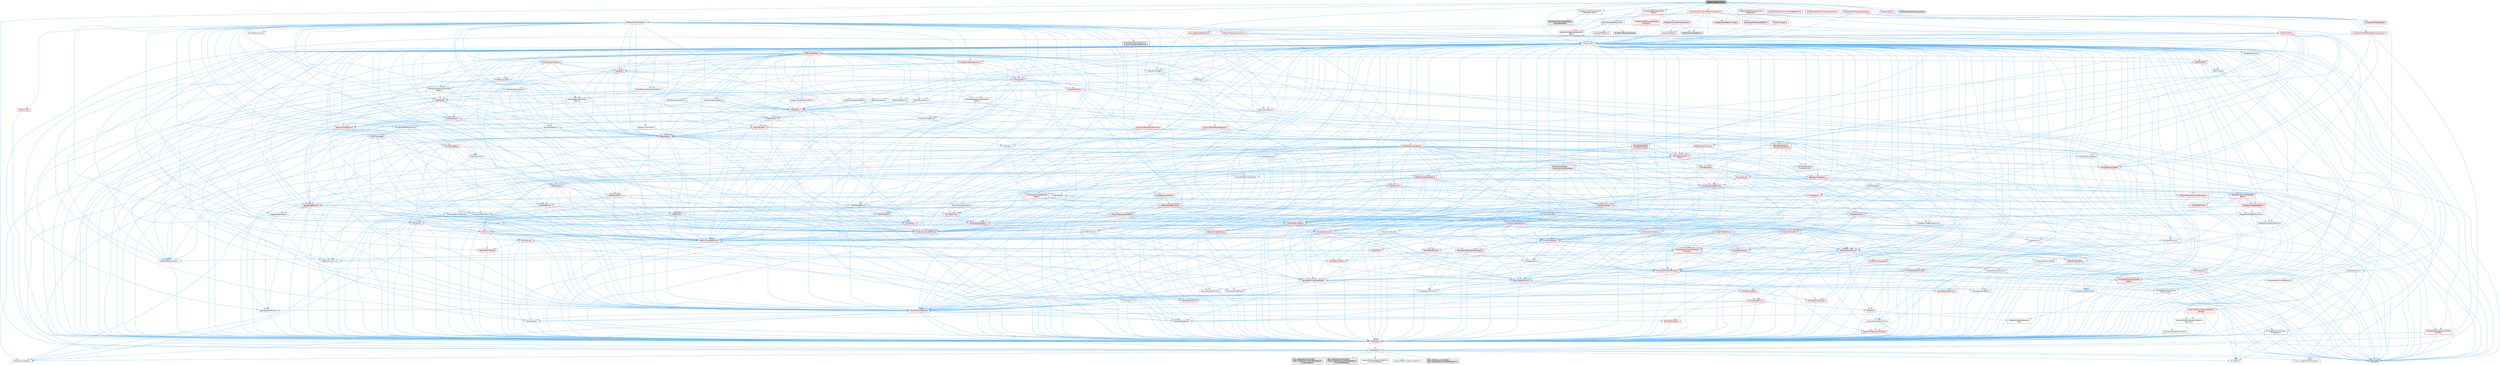 digraph "MeshGroupPaintTool.h"
{
 // INTERACTIVE_SVG=YES
 // LATEX_PDF_SIZE
  bgcolor="transparent";
  edge [fontname=Helvetica,fontsize=10,labelfontname=Helvetica,labelfontsize=10];
  node [fontname=Helvetica,fontsize=10,shape=box,height=0.2,width=0.4];
  Node1 [id="Node000001",label="MeshGroupPaintTool.h",height=0.2,width=0.4,color="gray40", fillcolor="grey60", style="filled", fontcolor="black",tooltip=" "];
  Node1 -> Node2 [id="edge1_Node000001_Node000002",color="steelblue1",style="solid",tooltip=" "];
  Node2 [id="Node000002",label="CoreMinimal.h",height=0.2,width=0.4,color="grey40", fillcolor="white", style="filled",URL="$d7/d67/CoreMinimal_8h.html",tooltip=" "];
  Node2 -> Node3 [id="edge2_Node000002_Node000003",color="steelblue1",style="solid",tooltip=" "];
  Node3 [id="Node000003",label="CoreTypes.h",height=0.2,width=0.4,color="red", fillcolor="#FFF0F0", style="filled",URL="$dc/dec/CoreTypes_8h.html",tooltip=" "];
  Node3 -> Node4 [id="edge3_Node000003_Node000004",color="steelblue1",style="solid",tooltip=" "];
  Node4 [id="Node000004",label="HAL/Platform.h",height=0.2,width=0.4,color="grey40", fillcolor="white", style="filled",URL="$d9/dd0/Platform_8h.html",tooltip=" "];
  Node4 -> Node5 [id="edge4_Node000004_Node000005",color="steelblue1",style="solid",tooltip=" "];
  Node5 [id="Node000005",label="Misc/Build.h",height=0.2,width=0.4,color="grey40", fillcolor="white", style="filled",URL="$d3/dbb/Build_8h.html",tooltip=" "];
  Node4 -> Node6 [id="edge5_Node000004_Node000006",color="steelblue1",style="solid",tooltip=" "];
  Node6 [id="Node000006",label="Misc/LargeWorldCoordinates.h",height=0.2,width=0.4,color="grey40", fillcolor="white", style="filled",URL="$d2/dcb/LargeWorldCoordinates_8h.html",tooltip=" "];
  Node4 -> Node7 [id="edge6_Node000004_Node000007",color="steelblue1",style="solid",tooltip=" "];
  Node7 [id="Node000007",label="type_traits",height=0.2,width=0.4,color="grey60", fillcolor="#E0E0E0", style="filled",tooltip=" "];
  Node4 -> Node8 [id="edge7_Node000004_Node000008",color="steelblue1",style="solid",tooltip=" "];
  Node8 [id="Node000008",label="PreprocessorHelpers.h",height=0.2,width=0.4,color="grey40", fillcolor="white", style="filled",URL="$db/ddb/PreprocessorHelpers_8h.html",tooltip=" "];
  Node4 -> Node9 [id="edge8_Node000004_Node000009",color="steelblue1",style="solid",tooltip=" "];
  Node9 [id="Node000009",label="UBT_COMPILED_PLATFORM\l/UBT_COMPILED_PLATFORMPlatform\lCompilerPreSetup.h",height=0.2,width=0.4,color="grey60", fillcolor="#E0E0E0", style="filled",tooltip=" "];
  Node4 -> Node10 [id="edge9_Node000004_Node000010",color="steelblue1",style="solid",tooltip=" "];
  Node10 [id="Node000010",label="GenericPlatform/GenericPlatform\lCompilerPreSetup.h",height=0.2,width=0.4,color="grey40", fillcolor="white", style="filled",URL="$d9/dc8/GenericPlatformCompilerPreSetup_8h.html",tooltip=" "];
  Node4 -> Node11 [id="edge10_Node000004_Node000011",color="steelblue1",style="solid",tooltip=" "];
  Node11 [id="Node000011",label="GenericPlatform/GenericPlatform.h",height=0.2,width=0.4,color="grey40", fillcolor="white", style="filled",URL="$d6/d84/GenericPlatform_8h.html",tooltip=" "];
  Node4 -> Node12 [id="edge11_Node000004_Node000012",color="steelblue1",style="solid",tooltip=" "];
  Node12 [id="Node000012",label="UBT_COMPILED_PLATFORM\l/UBT_COMPILED_PLATFORMPlatform.h",height=0.2,width=0.4,color="grey60", fillcolor="#E0E0E0", style="filled",tooltip=" "];
  Node4 -> Node13 [id="edge12_Node000004_Node000013",color="steelblue1",style="solid",tooltip=" "];
  Node13 [id="Node000013",label="UBT_COMPILED_PLATFORM\l/UBT_COMPILED_PLATFORMPlatform\lCompilerSetup.h",height=0.2,width=0.4,color="grey60", fillcolor="#E0E0E0", style="filled",tooltip=" "];
  Node2 -> Node17 [id="edge13_Node000002_Node000017",color="steelblue1",style="solid",tooltip=" "];
  Node17 [id="Node000017",label="CoreFwd.h",height=0.2,width=0.4,color="red", fillcolor="#FFF0F0", style="filled",URL="$d1/d1e/CoreFwd_8h.html",tooltip=" "];
  Node17 -> Node3 [id="edge14_Node000017_Node000003",color="steelblue1",style="solid",tooltip=" "];
  Node17 -> Node18 [id="edge15_Node000017_Node000018",color="steelblue1",style="solid",tooltip=" "];
  Node18 [id="Node000018",label="Containers/ContainersFwd.h",height=0.2,width=0.4,color="grey40", fillcolor="white", style="filled",URL="$d4/d0a/ContainersFwd_8h.html",tooltip=" "];
  Node18 -> Node4 [id="edge16_Node000018_Node000004",color="steelblue1",style="solid",tooltip=" "];
  Node18 -> Node3 [id="edge17_Node000018_Node000003",color="steelblue1",style="solid",tooltip=" "];
  Node18 -> Node19 [id="edge18_Node000018_Node000019",color="steelblue1",style="solid",tooltip=" "];
  Node19 [id="Node000019",label="Traits/IsContiguousContainer.h",height=0.2,width=0.4,color="red", fillcolor="#FFF0F0", style="filled",URL="$d5/d3c/IsContiguousContainer_8h.html",tooltip=" "];
  Node19 -> Node3 [id="edge19_Node000019_Node000003",color="steelblue1",style="solid",tooltip=" "];
  Node17 -> Node23 [id="edge20_Node000017_Node000023",color="steelblue1",style="solid",tooltip=" "];
  Node23 [id="Node000023",label="UObject/UObjectHierarchy\lFwd.h",height=0.2,width=0.4,color="grey40", fillcolor="white", style="filled",URL="$d3/d13/UObjectHierarchyFwd_8h.html",tooltip=" "];
  Node2 -> Node23 [id="edge21_Node000002_Node000023",color="steelblue1",style="solid",tooltip=" "];
  Node2 -> Node18 [id="edge22_Node000002_Node000018",color="steelblue1",style="solid",tooltip=" "];
  Node2 -> Node24 [id="edge23_Node000002_Node000024",color="steelblue1",style="solid",tooltip=" "];
  Node24 [id="Node000024",label="Misc/VarArgs.h",height=0.2,width=0.4,color="grey40", fillcolor="white", style="filled",URL="$d5/d6f/VarArgs_8h.html",tooltip=" "];
  Node24 -> Node3 [id="edge24_Node000024_Node000003",color="steelblue1",style="solid",tooltip=" "];
  Node2 -> Node25 [id="edge25_Node000002_Node000025",color="steelblue1",style="solid",tooltip=" "];
  Node25 [id="Node000025",label="Logging/LogVerbosity.h",height=0.2,width=0.4,color="grey40", fillcolor="white", style="filled",URL="$d2/d8f/LogVerbosity_8h.html",tooltip=" "];
  Node25 -> Node3 [id="edge26_Node000025_Node000003",color="steelblue1",style="solid",tooltip=" "];
  Node2 -> Node26 [id="edge27_Node000002_Node000026",color="steelblue1",style="solid",tooltip=" "];
  Node26 [id="Node000026",label="Misc/OutputDevice.h",height=0.2,width=0.4,color="red", fillcolor="#FFF0F0", style="filled",URL="$d7/d32/OutputDevice_8h.html",tooltip=" "];
  Node26 -> Node17 [id="edge28_Node000026_Node000017",color="steelblue1",style="solid",tooltip=" "];
  Node26 -> Node3 [id="edge29_Node000026_Node000003",color="steelblue1",style="solid",tooltip=" "];
  Node26 -> Node25 [id="edge30_Node000026_Node000025",color="steelblue1",style="solid",tooltip=" "];
  Node26 -> Node24 [id="edge31_Node000026_Node000024",color="steelblue1",style="solid",tooltip=" "];
  Node2 -> Node32 [id="edge32_Node000002_Node000032",color="steelblue1",style="solid",tooltip=" "];
  Node32 [id="Node000032",label="HAL/PlatformCrt.h",height=0.2,width=0.4,color="red", fillcolor="#FFF0F0", style="filled",URL="$d8/d75/PlatformCrt_8h.html",tooltip=" "];
  Node2 -> Node42 [id="edge33_Node000002_Node000042",color="steelblue1",style="solid",tooltip=" "];
  Node42 [id="Node000042",label="HAL/PlatformMisc.h",height=0.2,width=0.4,color="red", fillcolor="#FFF0F0", style="filled",URL="$d0/df5/PlatformMisc_8h.html",tooltip=" "];
  Node42 -> Node3 [id="edge34_Node000042_Node000003",color="steelblue1",style="solid",tooltip=" "];
  Node2 -> Node61 [id="edge35_Node000002_Node000061",color="steelblue1",style="solid",tooltip=" "];
  Node61 [id="Node000061",label="Misc/AssertionMacros.h",height=0.2,width=0.4,color="red", fillcolor="#FFF0F0", style="filled",URL="$d0/dfa/AssertionMacros_8h.html",tooltip=" "];
  Node61 -> Node3 [id="edge36_Node000061_Node000003",color="steelblue1",style="solid",tooltip=" "];
  Node61 -> Node4 [id="edge37_Node000061_Node000004",color="steelblue1",style="solid",tooltip=" "];
  Node61 -> Node42 [id="edge38_Node000061_Node000042",color="steelblue1",style="solid",tooltip=" "];
  Node61 -> Node8 [id="edge39_Node000061_Node000008",color="steelblue1",style="solid",tooltip=" "];
  Node61 -> Node62 [id="edge40_Node000061_Node000062",color="steelblue1",style="solid",tooltip=" "];
  Node62 [id="Node000062",label="Templates/EnableIf.h",height=0.2,width=0.4,color="grey40", fillcolor="white", style="filled",URL="$d7/d60/EnableIf_8h.html",tooltip=" "];
  Node62 -> Node3 [id="edge41_Node000062_Node000003",color="steelblue1",style="solid",tooltip=" "];
  Node61 -> Node24 [id="edge42_Node000061_Node000024",color="steelblue1",style="solid",tooltip=" "];
  Node2 -> Node70 [id="edge43_Node000002_Node000070",color="steelblue1",style="solid",tooltip=" "];
  Node70 [id="Node000070",label="Templates/IsPointer.h",height=0.2,width=0.4,color="grey40", fillcolor="white", style="filled",URL="$d7/d05/IsPointer_8h.html",tooltip=" "];
  Node70 -> Node3 [id="edge44_Node000070_Node000003",color="steelblue1",style="solid",tooltip=" "];
  Node2 -> Node71 [id="edge45_Node000002_Node000071",color="steelblue1",style="solid",tooltip=" "];
  Node71 [id="Node000071",label="HAL/PlatformMemory.h",height=0.2,width=0.4,color="red", fillcolor="#FFF0F0", style="filled",URL="$de/d68/PlatformMemory_8h.html",tooltip=" "];
  Node71 -> Node3 [id="edge46_Node000071_Node000003",color="steelblue1",style="solid",tooltip=" "];
  Node2 -> Node54 [id="edge47_Node000002_Node000054",color="steelblue1",style="solid",tooltip=" "];
  Node54 [id="Node000054",label="HAL/PlatformAtomics.h",height=0.2,width=0.4,color="red", fillcolor="#FFF0F0", style="filled",URL="$d3/d36/PlatformAtomics_8h.html",tooltip=" "];
  Node54 -> Node3 [id="edge48_Node000054_Node000003",color="steelblue1",style="solid",tooltip=" "];
  Node2 -> Node76 [id="edge49_Node000002_Node000076",color="steelblue1",style="solid",tooltip=" "];
  Node76 [id="Node000076",label="Misc/Exec.h",height=0.2,width=0.4,color="grey40", fillcolor="white", style="filled",URL="$de/ddb/Exec_8h.html",tooltip=" "];
  Node76 -> Node3 [id="edge50_Node000076_Node000003",color="steelblue1",style="solid",tooltip=" "];
  Node76 -> Node61 [id="edge51_Node000076_Node000061",color="steelblue1",style="solid",tooltip=" "];
  Node2 -> Node77 [id="edge52_Node000002_Node000077",color="steelblue1",style="solid",tooltip=" "];
  Node77 [id="Node000077",label="HAL/MemoryBase.h",height=0.2,width=0.4,color="red", fillcolor="#FFF0F0", style="filled",URL="$d6/d9f/MemoryBase_8h.html",tooltip=" "];
  Node77 -> Node3 [id="edge53_Node000077_Node000003",color="steelblue1",style="solid",tooltip=" "];
  Node77 -> Node54 [id="edge54_Node000077_Node000054",color="steelblue1",style="solid",tooltip=" "];
  Node77 -> Node32 [id="edge55_Node000077_Node000032",color="steelblue1",style="solid",tooltip=" "];
  Node77 -> Node76 [id="edge56_Node000077_Node000076",color="steelblue1",style="solid",tooltip=" "];
  Node77 -> Node26 [id="edge57_Node000077_Node000026",color="steelblue1",style="solid",tooltip=" "];
  Node2 -> Node87 [id="edge58_Node000002_Node000087",color="steelblue1",style="solid",tooltip=" "];
  Node87 [id="Node000087",label="HAL/UnrealMemory.h",height=0.2,width=0.4,color="red", fillcolor="#FFF0F0", style="filled",URL="$d9/d96/UnrealMemory_8h.html",tooltip=" "];
  Node87 -> Node3 [id="edge59_Node000087_Node000003",color="steelblue1",style="solid",tooltip=" "];
  Node87 -> Node77 [id="edge60_Node000087_Node000077",color="steelblue1",style="solid",tooltip=" "];
  Node87 -> Node71 [id="edge61_Node000087_Node000071",color="steelblue1",style="solid",tooltip=" "];
  Node87 -> Node70 [id="edge62_Node000087_Node000070",color="steelblue1",style="solid",tooltip=" "];
  Node2 -> Node89 [id="edge63_Node000002_Node000089",color="steelblue1",style="solid",tooltip=" "];
  Node89 [id="Node000089",label="Templates/IsArithmetic.h",height=0.2,width=0.4,color="grey40", fillcolor="white", style="filled",URL="$d2/d5d/IsArithmetic_8h.html",tooltip=" "];
  Node89 -> Node3 [id="edge64_Node000089_Node000003",color="steelblue1",style="solid",tooltip=" "];
  Node2 -> Node83 [id="edge65_Node000002_Node000083",color="steelblue1",style="solid",tooltip=" "];
  Node83 [id="Node000083",label="Templates/AndOrNot.h",height=0.2,width=0.4,color="grey40", fillcolor="white", style="filled",URL="$db/d0a/AndOrNot_8h.html",tooltip=" "];
  Node83 -> Node3 [id="edge66_Node000083_Node000003",color="steelblue1",style="solid",tooltip=" "];
  Node2 -> Node90 [id="edge67_Node000002_Node000090",color="steelblue1",style="solid",tooltip=" "];
  Node90 [id="Node000090",label="Templates/IsPODType.h",height=0.2,width=0.4,color="grey40", fillcolor="white", style="filled",URL="$d7/db1/IsPODType_8h.html",tooltip=" "];
  Node90 -> Node3 [id="edge68_Node000090_Node000003",color="steelblue1",style="solid",tooltip=" "];
  Node2 -> Node91 [id="edge69_Node000002_Node000091",color="steelblue1",style="solid",tooltip=" "];
  Node91 [id="Node000091",label="Templates/IsUECoreType.h",height=0.2,width=0.4,color="grey40", fillcolor="white", style="filled",URL="$d1/db8/IsUECoreType_8h.html",tooltip=" "];
  Node91 -> Node3 [id="edge70_Node000091_Node000003",color="steelblue1",style="solid",tooltip=" "];
  Node91 -> Node7 [id="edge71_Node000091_Node000007",color="steelblue1",style="solid",tooltip=" "];
  Node2 -> Node84 [id="edge72_Node000002_Node000084",color="steelblue1",style="solid",tooltip=" "];
  Node84 [id="Node000084",label="Templates/IsTriviallyCopy\lConstructible.h",height=0.2,width=0.4,color="grey40", fillcolor="white", style="filled",URL="$d3/d78/IsTriviallyCopyConstructible_8h.html",tooltip=" "];
  Node84 -> Node3 [id="edge73_Node000084_Node000003",color="steelblue1",style="solid",tooltip=" "];
  Node84 -> Node7 [id="edge74_Node000084_Node000007",color="steelblue1",style="solid",tooltip=" "];
  Node2 -> Node92 [id="edge75_Node000002_Node000092",color="steelblue1",style="solid",tooltip=" "];
  Node92 [id="Node000092",label="Templates/UnrealTypeTraits.h",height=0.2,width=0.4,color="red", fillcolor="#FFF0F0", style="filled",URL="$d2/d2d/UnrealTypeTraits_8h.html",tooltip=" "];
  Node92 -> Node3 [id="edge76_Node000092_Node000003",color="steelblue1",style="solid",tooltip=" "];
  Node92 -> Node70 [id="edge77_Node000092_Node000070",color="steelblue1",style="solid",tooltip=" "];
  Node92 -> Node61 [id="edge78_Node000092_Node000061",color="steelblue1",style="solid",tooltip=" "];
  Node92 -> Node83 [id="edge79_Node000092_Node000083",color="steelblue1",style="solid",tooltip=" "];
  Node92 -> Node62 [id="edge80_Node000092_Node000062",color="steelblue1",style="solid",tooltip=" "];
  Node92 -> Node89 [id="edge81_Node000092_Node000089",color="steelblue1",style="solid",tooltip=" "];
  Node92 -> Node90 [id="edge82_Node000092_Node000090",color="steelblue1",style="solid",tooltip=" "];
  Node92 -> Node91 [id="edge83_Node000092_Node000091",color="steelblue1",style="solid",tooltip=" "];
  Node92 -> Node84 [id="edge84_Node000092_Node000084",color="steelblue1",style="solid",tooltip=" "];
  Node2 -> Node62 [id="edge85_Node000002_Node000062",color="steelblue1",style="solid",tooltip=" "];
  Node2 -> Node94 [id="edge86_Node000002_Node000094",color="steelblue1",style="solid",tooltip=" "];
  Node94 [id="Node000094",label="Templates/RemoveReference.h",height=0.2,width=0.4,color="grey40", fillcolor="white", style="filled",URL="$da/dbe/RemoveReference_8h.html",tooltip=" "];
  Node94 -> Node3 [id="edge87_Node000094_Node000003",color="steelblue1",style="solid",tooltip=" "];
  Node2 -> Node95 [id="edge88_Node000002_Node000095",color="steelblue1",style="solid",tooltip=" "];
  Node95 [id="Node000095",label="Templates/IntegralConstant.h",height=0.2,width=0.4,color="grey40", fillcolor="white", style="filled",URL="$db/d1b/IntegralConstant_8h.html",tooltip=" "];
  Node95 -> Node3 [id="edge89_Node000095_Node000003",color="steelblue1",style="solid",tooltip=" "];
  Node2 -> Node96 [id="edge90_Node000002_Node000096",color="steelblue1",style="solid",tooltip=" "];
  Node96 [id="Node000096",label="Templates/IsClass.h",height=0.2,width=0.4,color="grey40", fillcolor="white", style="filled",URL="$db/dcb/IsClass_8h.html",tooltip=" "];
  Node96 -> Node3 [id="edge91_Node000096_Node000003",color="steelblue1",style="solid",tooltip=" "];
  Node2 -> Node97 [id="edge92_Node000002_Node000097",color="steelblue1",style="solid",tooltip=" "];
  Node97 [id="Node000097",label="Templates/TypeCompatible\lBytes.h",height=0.2,width=0.4,color="red", fillcolor="#FFF0F0", style="filled",URL="$df/d0a/TypeCompatibleBytes_8h.html",tooltip=" "];
  Node97 -> Node3 [id="edge93_Node000097_Node000003",color="steelblue1",style="solid",tooltip=" "];
  Node97 -> Node7 [id="edge94_Node000097_Node000007",color="steelblue1",style="solid",tooltip=" "];
  Node2 -> Node19 [id="edge95_Node000002_Node000019",color="steelblue1",style="solid",tooltip=" "];
  Node2 -> Node98 [id="edge96_Node000002_Node000098",color="steelblue1",style="solid",tooltip=" "];
  Node98 [id="Node000098",label="Templates/UnrealTemplate.h",height=0.2,width=0.4,color="red", fillcolor="#FFF0F0", style="filled",URL="$d4/d24/UnrealTemplate_8h.html",tooltip=" "];
  Node98 -> Node3 [id="edge97_Node000098_Node000003",color="steelblue1",style="solid",tooltip=" "];
  Node98 -> Node70 [id="edge98_Node000098_Node000070",color="steelblue1",style="solid",tooltip=" "];
  Node98 -> Node87 [id="edge99_Node000098_Node000087",color="steelblue1",style="solid",tooltip=" "];
  Node98 -> Node92 [id="edge100_Node000098_Node000092",color="steelblue1",style="solid",tooltip=" "];
  Node98 -> Node94 [id="edge101_Node000098_Node000094",color="steelblue1",style="solid",tooltip=" "];
  Node98 -> Node97 [id="edge102_Node000098_Node000097",color="steelblue1",style="solid",tooltip=" "];
  Node98 -> Node19 [id="edge103_Node000098_Node000019",color="steelblue1",style="solid",tooltip=" "];
  Node98 -> Node7 [id="edge104_Node000098_Node000007",color="steelblue1",style="solid",tooltip=" "];
  Node2 -> Node47 [id="edge105_Node000002_Node000047",color="steelblue1",style="solid",tooltip=" "];
  Node47 [id="Node000047",label="Math/NumericLimits.h",height=0.2,width=0.4,color="grey40", fillcolor="white", style="filled",URL="$df/d1b/NumericLimits_8h.html",tooltip=" "];
  Node47 -> Node3 [id="edge106_Node000047_Node000003",color="steelblue1",style="solid",tooltip=" "];
  Node2 -> Node102 [id="edge107_Node000002_Node000102",color="steelblue1",style="solid",tooltip=" "];
  Node102 [id="Node000102",label="HAL/PlatformMath.h",height=0.2,width=0.4,color="red", fillcolor="#FFF0F0", style="filled",URL="$dc/d53/PlatformMath_8h.html",tooltip=" "];
  Node102 -> Node3 [id="edge108_Node000102_Node000003",color="steelblue1",style="solid",tooltip=" "];
  Node2 -> Node85 [id="edge109_Node000002_Node000085",color="steelblue1",style="solid",tooltip=" "];
  Node85 [id="Node000085",label="Templates/IsTriviallyCopy\lAssignable.h",height=0.2,width=0.4,color="grey40", fillcolor="white", style="filled",URL="$d2/df2/IsTriviallyCopyAssignable_8h.html",tooltip=" "];
  Node85 -> Node3 [id="edge110_Node000085_Node000003",color="steelblue1",style="solid",tooltip=" "];
  Node85 -> Node7 [id="edge111_Node000085_Node000007",color="steelblue1",style="solid",tooltip=" "];
  Node2 -> Node110 [id="edge112_Node000002_Node000110",color="steelblue1",style="solid",tooltip=" "];
  Node110 [id="Node000110",label="Templates/MemoryOps.h",height=0.2,width=0.4,color="red", fillcolor="#FFF0F0", style="filled",URL="$db/dea/MemoryOps_8h.html",tooltip=" "];
  Node110 -> Node3 [id="edge113_Node000110_Node000003",color="steelblue1",style="solid",tooltip=" "];
  Node110 -> Node87 [id="edge114_Node000110_Node000087",color="steelblue1",style="solid",tooltip=" "];
  Node110 -> Node85 [id="edge115_Node000110_Node000085",color="steelblue1",style="solid",tooltip=" "];
  Node110 -> Node84 [id="edge116_Node000110_Node000084",color="steelblue1",style="solid",tooltip=" "];
  Node110 -> Node92 [id="edge117_Node000110_Node000092",color="steelblue1",style="solid",tooltip=" "];
  Node110 -> Node7 [id="edge118_Node000110_Node000007",color="steelblue1",style="solid",tooltip=" "];
  Node2 -> Node111 [id="edge119_Node000002_Node000111",color="steelblue1",style="solid",tooltip=" "];
  Node111 [id="Node000111",label="Containers/ContainerAllocation\lPolicies.h",height=0.2,width=0.4,color="red", fillcolor="#FFF0F0", style="filled",URL="$d7/dff/ContainerAllocationPolicies_8h.html",tooltip=" "];
  Node111 -> Node3 [id="edge120_Node000111_Node000003",color="steelblue1",style="solid",tooltip=" "];
  Node111 -> Node111 [id="edge121_Node000111_Node000111",color="steelblue1",style="solid",tooltip=" "];
  Node111 -> Node102 [id="edge122_Node000111_Node000102",color="steelblue1",style="solid",tooltip=" "];
  Node111 -> Node87 [id="edge123_Node000111_Node000087",color="steelblue1",style="solid",tooltip=" "];
  Node111 -> Node47 [id="edge124_Node000111_Node000047",color="steelblue1",style="solid",tooltip=" "];
  Node111 -> Node61 [id="edge125_Node000111_Node000061",color="steelblue1",style="solid",tooltip=" "];
  Node111 -> Node110 [id="edge126_Node000111_Node000110",color="steelblue1",style="solid",tooltip=" "];
  Node111 -> Node97 [id="edge127_Node000111_Node000097",color="steelblue1",style="solid",tooltip=" "];
  Node111 -> Node7 [id="edge128_Node000111_Node000007",color="steelblue1",style="solid",tooltip=" "];
  Node2 -> Node114 [id="edge129_Node000002_Node000114",color="steelblue1",style="solid",tooltip=" "];
  Node114 [id="Node000114",label="Templates/IsEnumClass.h",height=0.2,width=0.4,color="grey40", fillcolor="white", style="filled",URL="$d7/d15/IsEnumClass_8h.html",tooltip=" "];
  Node114 -> Node3 [id="edge130_Node000114_Node000003",color="steelblue1",style="solid",tooltip=" "];
  Node114 -> Node83 [id="edge131_Node000114_Node000083",color="steelblue1",style="solid",tooltip=" "];
  Node2 -> Node115 [id="edge132_Node000002_Node000115",color="steelblue1",style="solid",tooltip=" "];
  Node115 [id="Node000115",label="HAL/PlatformProperties.h",height=0.2,width=0.4,color="red", fillcolor="#FFF0F0", style="filled",URL="$d9/db0/PlatformProperties_8h.html",tooltip=" "];
  Node115 -> Node3 [id="edge133_Node000115_Node000003",color="steelblue1",style="solid",tooltip=" "];
  Node2 -> Node118 [id="edge134_Node000002_Node000118",color="steelblue1",style="solid",tooltip=" "];
  Node118 [id="Node000118",label="Misc/EngineVersionBase.h",height=0.2,width=0.4,color="grey40", fillcolor="white", style="filled",URL="$d5/d2b/EngineVersionBase_8h.html",tooltip=" "];
  Node118 -> Node3 [id="edge135_Node000118_Node000003",color="steelblue1",style="solid",tooltip=" "];
  Node2 -> Node119 [id="edge136_Node000002_Node000119",color="steelblue1",style="solid",tooltip=" "];
  Node119 [id="Node000119",label="Internationalization\l/TextNamespaceFwd.h",height=0.2,width=0.4,color="grey40", fillcolor="white", style="filled",URL="$d8/d97/TextNamespaceFwd_8h.html",tooltip=" "];
  Node119 -> Node3 [id="edge137_Node000119_Node000003",color="steelblue1",style="solid",tooltip=" "];
  Node2 -> Node120 [id="edge138_Node000002_Node000120",color="steelblue1",style="solid",tooltip=" "];
  Node120 [id="Node000120",label="Serialization/Archive.h",height=0.2,width=0.4,color="red", fillcolor="#FFF0F0", style="filled",URL="$d7/d3b/Archive_8h.html",tooltip=" "];
  Node120 -> Node17 [id="edge139_Node000120_Node000017",color="steelblue1",style="solid",tooltip=" "];
  Node120 -> Node3 [id="edge140_Node000120_Node000003",color="steelblue1",style="solid",tooltip=" "];
  Node120 -> Node115 [id="edge141_Node000120_Node000115",color="steelblue1",style="solid",tooltip=" "];
  Node120 -> Node119 [id="edge142_Node000120_Node000119",color="steelblue1",style="solid",tooltip=" "];
  Node120 -> Node61 [id="edge143_Node000120_Node000061",color="steelblue1",style="solid",tooltip=" "];
  Node120 -> Node5 [id="edge144_Node000120_Node000005",color="steelblue1",style="solid",tooltip=" "];
  Node120 -> Node118 [id="edge145_Node000120_Node000118",color="steelblue1",style="solid",tooltip=" "];
  Node120 -> Node24 [id="edge146_Node000120_Node000024",color="steelblue1",style="solid",tooltip=" "];
  Node120 -> Node62 [id="edge147_Node000120_Node000062",color="steelblue1",style="solid",tooltip=" "];
  Node120 -> Node114 [id="edge148_Node000120_Node000114",color="steelblue1",style="solid",tooltip=" "];
  Node120 -> Node98 [id="edge149_Node000120_Node000098",color="steelblue1",style="solid",tooltip=" "];
  Node120 -> Node123 [id="edge150_Node000120_Node000123",color="steelblue1",style="solid",tooltip=" "];
  Node123 [id="Node000123",label="UObject/ObjectVersion.h",height=0.2,width=0.4,color="grey40", fillcolor="white", style="filled",URL="$da/d63/ObjectVersion_8h.html",tooltip=" "];
  Node123 -> Node3 [id="edge151_Node000123_Node000003",color="steelblue1",style="solid",tooltip=" "];
  Node2 -> Node124 [id="edge152_Node000002_Node000124",color="steelblue1",style="solid",tooltip=" "];
  Node124 [id="Node000124",label="Templates/Less.h",height=0.2,width=0.4,color="grey40", fillcolor="white", style="filled",URL="$de/dc8/Less_8h.html",tooltip=" "];
  Node124 -> Node3 [id="edge153_Node000124_Node000003",color="steelblue1",style="solid",tooltip=" "];
  Node124 -> Node98 [id="edge154_Node000124_Node000098",color="steelblue1",style="solid",tooltip=" "];
  Node2 -> Node125 [id="edge155_Node000002_Node000125",color="steelblue1",style="solid",tooltip=" "];
  Node125 [id="Node000125",label="Templates/Sorting.h",height=0.2,width=0.4,color="red", fillcolor="#FFF0F0", style="filled",URL="$d3/d9e/Sorting_8h.html",tooltip=" "];
  Node125 -> Node3 [id="edge156_Node000125_Node000003",color="steelblue1",style="solid",tooltip=" "];
  Node125 -> Node102 [id="edge157_Node000125_Node000102",color="steelblue1",style="solid",tooltip=" "];
  Node125 -> Node124 [id="edge158_Node000125_Node000124",color="steelblue1",style="solid",tooltip=" "];
  Node2 -> Node136 [id="edge159_Node000002_Node000136",color="steelblue1",style="solid",tooltip=" "];
  Node136 [id="Node000136",label="Misc/Char.h",height=0.2,width=0.4,color="red", fillcolor="#FFF0F0", style="filled",URL="$d0/d58/Char_8h.html",tooltip=" "];
  Node136 -> Node3 [id="edge160_Node000136_Node000003",color="steelblue1",style="solid",tooltip=" "];
  Node136 -> Node7 [id="edge161_Node000136_Node000007",color="steelblue1",style="solid",tooltip=" "];
  Node2 -> Node139 [id="edge162_Node000002_Node000139",color="steelblue1",style="solid",tooltip=" "];
  Node139 [id="Node000139",label="GenericPlatform/GenericPlatform\lStricmp.h",height=0.2,width=0.4,color="grey40", fillcolor="white", style="filled",URL="$d2/d86/GenericPlatformStricmp_8h.html",tooltip=" "];
  Node139 -> Node3 [id="edge163_Node000139_Node000003",color="steelblue1",style="solid",tooltip=" "];
  Node2 -> Node140 [id="edge164_Node000002_Node000140",color="steelblue1",style="solid",tooltip=" "];
  Node140 [id="Node000140",label="GenericPlatform/GenericPlatform\lString.h",height=0.2,width=0.4,color="red", fillcolor="#FFF0F0", style="filled",URL="$dd/d20/GenericPlatformString_8h.html",tooltip=" "];
  Node140 -> Node3 [id="edge165_Node000140_Node000003",color="steelblue1",style="solid",tooltip=" "];
  Node140 -> Node139 [id="edge166_Node000140_Node000139",color="steelblue1",style="solid",tooltip=" "];
  Node140 -> Node62 [id="edge167_Node000140_Node000062",color="steelblue1",style="solid",tooltip=" "];
  Node140 -> Node7 [id="edge168_Node000140_Node000007",color="steelblue1",style="solid",tooltip=" "];
  Node2 -> Node73 [id="edge169_Node000002_Node000073",color="steelblue1",style="solid",tooltip=" "];
  Node73 [id="Node000073",label="HAL/PlatformString.h",height=0.2,width=0.4,color="red", fillcolor="#FFF0F0", style="filled",URL="$db/db5/PlatformString_8h.html",tooltip=" "];
  Node73 -> Node3 [id="edge170_Node000073_Node000003",color="steelblue1",style="solid",tooltip=" "];
  Node2 -> Node143 [id="edge171_Node000002_Node000143",color="steelblue1",style="solid",tooltip=" "];
  Node143 [id="Node000143",label="Misc/CString.h",height=0.2,width=0.4,color="red", fillcolor="#FFF0F0", style="filled",URL="$d2/d49/CString_8h.html",tooltip=" "];
  Node143 -> Node3 [id="edge172_Node000143_Node000003",color="steelblue1",style="solid",tooltip=" "];
  Node143 -> Node32 [id="edge173_Node000143_Node000032",color="steelblue1",style="solid",tooltip=" "];
  Node143 -> Node73 [id="edge174_Node000143_Node000073",color="steelblue1",style="solid",tooltip=" "];
  Node143 -> Node61 [id="edge175_Node000143_Node000061",color="steelblue1",style="solid",tooltip=" "];
  Node143 -> Node136 [id="edge176_Node000143_Node000136",color="steelblue1",style="solid",tooltip=" "];
  Node143 -> Node24 [id="edge177_Node000143_Node000024",color="steelblue1",style="solid",tooltip=" "];
  Node2 -> Node144 [id="edge178_Node000002_Node000144",color="steelblue1",style="solid",tooltip=" "];
  Node144 [id="Node000144",label="Misc/Crc.h",height=0.2,width=0.4,color="red", fillcolor="#FFF0F0", style="filled",URL="$d4/dd2/Crc_8h.html",tooltip=" "];
  Node144 -> Node3 [id="edge179_Node000144_Node000003",color="steelblue1",style="solid",tooltip=" "];
  Node144 -> Node73 [id="edge180_Node000144_Node000073",color="steelblue1",style="solid",tooltip=" "];
  Node144 -> Node61 [id="edge181_Node000144_Node000061",color="steelblue1",style="solid",tooltip=" "];
  Node144 -> Node143 [id="edge182_Node000144_Node000143",color="steelblue1",style="solid",tooltip=" "];
  Node144 -> Node136 [id="edge183_Node000144_Node000136",color="steelblue1",style="solid",tooltip=" "];
  Node144 -> Node92 [id="edge184_Node000144_Node000092",color="steelblue1",style="solid",tooltip=" "];
  Node2 -> Node135 [id="edge185_Node000002_Node000135",color="steelblue1",style="solid",tooltip=" "];
  Node135 [id="Node000135",label="Math/UnrealMathUtility.h",height=0.2,width=0.4,color="red", fillcolor="#FFF0F0", style="filled",URL="$db/db8/UnrealMathUtility_8h.html",tooltip=" "];
  Node135 -> Node3 [id="edge186_Node000135_Node000003",color="steelblue1",style="solid",tooltip=" "];
  Node135 -> Node61 [id="edge187_Node000135_Node000061",color="steelblue1",style="solid",tooltip=" "];
  Node135 -> Node102 [id="edge188_Node000135_Node000102",color="steelblue1",style="solid",tooltip=" "];
  Node2 -> Node145 [id="edge189_Node000002_Node000145",color="steelblue1",style="solid",tooltip=" "];
  Node145 [id="Node000145",label="Containers/UnrealString.h",height=0.2,width=0.4,color="red", fillcolor="#FFF0F0", style="filled",URL="$d5/dba/UnrealString_8h.html",tooltip=" "];
  Node2 -> Node149 [id="edge190_Node000002_Node000149",color="steelblue1",style="solid",tooltip=" "];
  Node149 [id="Node000149",label="Containers/Array.h",height=0.2,width=0.4,color="red", fillcolor="#FFF0F0", style="filled",URL="$df/dd0/Array_8h.html",tooltip=" "];
  Node149 -> Node3 [id="edge191_Node000149_Node000003",color="steelblue1",style="solid",tooltip=" "];
  Node149 -> Node61 [id="edge192_Node000149_Node000061",color="steelblue1",style="solid",tooltip=" "];
  Node149 -> Node87 [id="edge193_Node000149_Node000087",color="steelblue1",style="solid",tooltip=" "];
  Node149 -> Node92 [id="edge194_Node000149_Node000092",color="steelblue1",style="solid",tooltip=" "];
  Node149 -> Node98 [id="edge195_Node000149_Node000098",color="steelblue1",style="solid",tooltip=" "];
  Node149 -> Node111 [id="edge196_Node000149_Node000111",color="steelblue1",style="solid",tooltip=" "];
  Node149 -> Node120 [id="edge197_Node000149_Node000120",color="steelblue1",style="solid",tooltip=" "];
  Node149 -> Node128 [id="edge198_Node000149_Node000128",color="steelblue1",style="solid",tooltip=" "];
  Node128 [id="Node000128",label="Templates/Invoke.h",height=0.2,width=0.4,color="red", fillcolor="#FFF0F0", style="filled",URL="$d7/deb/Invoke_8h.html",tooltip=" "];
  Node128 -> Node3 [id="edge199_Node000128_Node000003",color="steelblue1",style="solid",tooltip=" "];
  Node128 -> Node98 [id="edge200_Node000128_Node000098",color="steelblue1",style="solid",tooltip=" "];
  Node128 -> Node7 [id="edge201_Node000128_Node000007",color="steelblue1",style="solid",tooltip=" "];
  Node149 -> Node124 [id="edge202_Node000149_Node000124",color="steelblue1",style="solid",tooltip=" "];
  Node149 -> Node125 [id="edge203_Node000149_Node000125",color="steelblue1",style="solid",tooltip=" "];
  Node149 -> Node172 [id="edge204_Node000149_Node000172",color="steelblue1",style="solid",tooltip=" "];
  Node172 [id="Node000172",label="Templates/AlignmentTemplates.h",height=0.2,width=0.4,color="red", fillcolor="#FFF0F0", style="filled",URL="$dd/d32/AlignmentTemplates_8h.html",tooltip=" "];
  Node172 -> Node3 [id="edge205_Node000172_Node000003",color="steelblue1",style="solid",tooltip=" "];
  Node172 -> Node70 [id="edge206_Node000172_Node000070",color="steelblue1",style="solid",tooltip=" "];
  Node149 -> Node7 [id="edge207_Node000149_Node000007",color="steelblue1",style="solid",tooltip=" "];
  Node2 -> Node173 [id="edge208_Node000002_Node000173",color="steelblue1",style="solid",tooltip=" "];
  Node173 [id="Node000173",label="Misc/FrameNumber.h",height=0.2,width=0.4,color="grey40", fillcolor="white", style="filled",URL="$dd/dbd/FrameNumber_8h.html",tooltip=" "];
  Node173 -> Node3 [id="edge209_Node000173_Node000003",color="steelblue1",style="solid",tooltip=" "];
  Node173 -> Node47 [id="edge210_Node000173_Node000047",color="steelblue1",style="solid",tooltip=" "];
  Node173 -> Node135 [id="edge211_Node000173_Node000135",color="steelblue1",style="solid",tooltip=" "];
  Node173 -> Node62 [id="edge212_Node000173_Node000062",color="steelblue1",style="solid",tooltip=" "];
  Node173 -> Node92 [id="edge213_Node000173_Node000092",color="steelblue1",style="solid",tooltip=" "];
  Node2 -> Node174 [id="edge214_Node000002_Node000174",color="steelblue1",style="solid",tooltip=" "];
  Node174 [id="Node000174",label="Misc/Timespan.h",height=0.2,width=0.4,color="grey40", fillcolor="white", style="filled",URL="$da/dd9/Timespan_8h.html",tooltip=" "];
  Node174 -> Node3 [id="edge215_Node000174_Node000003",color="steelblue1",style="solid",tooltip=" "];
  Node174 -> Node175 [id="edge216_Node000174_Node000175",color="steelblue1",style="solid",tooltip=" "];
  Node175 [id="Node000175",label="Math/Interval.h",height=0.2,width=0.4,color="grey40", fillcolor="white", style="filled",URL="$d1/d55/Interval_8h.html",tooltip=" "];
  Node175 -> Node3 [id="edge217_Node000175_Node000003",color="steelblue1",style="solid",tooltip=" "];
  Node175 -> Node89 [id="edge218_Node000175_Node000089",color="steelblue1",style="solid",tooltip=" "];
  Node175 -> Node92 [id="edge219_Node000175_Node000092",color="steelblue1",style="solid",tooltip=" "];
  Node175 -> Node47 [id="edge220_Node000175_Node000047",color="steelblue1",style="solid",tooltip=" "];
  Node175 -> Node135 [id="edge221_Node000175_Node000135",color="steelblue1",style="solid",tooltip=" "];
  Node174 -> Node135 [id="edge222_Node000174_Node000135",color="steelblue1",style="solid",tooltip=" "];
  Node174 -> Node61 [id="edge223_Node000174_Node000061",color="steelblue1",style="solid",tooltip=" "];
  Node2 -> Node176 [id="edge224_Node000002_Node000176",color="steelblue1",style="solid",tooltip=" "];
  Node176 [id="Node000176",label="Containers/StringConv.h",height=0.2,width=0.4,color="red", fillcolor="#FFF0F0", style="filled",URL="$d3/ddf/StringConv_8h.html",tooltip=" "];
  Node176 -> Node3 [id="edge225_Node000176_Node000003",color="steelblue1",style="solid",tooltip=" "];
  Node176 -> Node61 [id="edge226_Node000176_Node000061",color="steelblue1",style="solid",tooltip=" "];
  Node176 -> Node111 [id="edge227_Node000176_Node000111",color="steelblue1",style="solid",tooltip=" "];
  Node176 -> Node149 [id="edge228_Node000176_Node000149",color="steelblue1",style="solid",tooltip=" "];
  Node176 -> Node143 [id="edge229_Node000176_Node000143",color="steelblue1",style="solid",tooltip=" "];
  Node176 -> Node177 [id="edge230_Node000176_Node000177",color="steelblue1",style="solid",tooltip=" "];
  Node177 [id="Node000177",label="Templates/IsArray.h",height=0.2,width=0.4,color="grey40", fillcolor="white", style="filled",URL="$d8/d8d/IsArray_8h.html",tooltip=" "];
  Node177 -> Node3 [id="edge231_Node000177_Node000003",color="steelblue1",style="solid",tooltip=" "];
  Node176 -> Node98 [id="edge232_Node000176_Node000098",color="steelblue1",style="solid",tooltip=" "];
  Node176 -> Node92 [id="edge233_Node000176_Node000092",color="steelblue1",style="solid",tooltip=" "];
  Node176 -> Node19 [id="edge234_Node000176_Node000019",color="steelblue1",style="solid",tooltip=" "];
  Node176 -> Node7 [id="edge235_Node000176_Node000007",color="steelblue1",style="solid",tooltip=" "];
  Node2 -> Node178 [id="edge236_Node000002_Node000178",color="steelblue1",style="solid",tooltip=" "];
  Node178 [id="Node000178",label="UObject/UnrealNames.h",height=0.2,width=0.4,color="red", fillcolor="#FFF0F0", style="filled",URL="$d8/db1/UnrealNames_8h.html",tooltip=" "];
  Node178 -> Node3 [id="edge237_Node000178_Node000003",color="steelblue1",style="solid",tooltip=" "];
  Node2 -> Node180 [id="edge238_Node000002_Node000180",color="steelblue1",style="solid",tooltip=" "];
  Node180 [id="Node000180",label="UObject/NameTypes.h",height=0.2,width=0.4,color="red", fillcolor="#FFF0F0", style="filled",URL="$d6/d35/NameTypes_8h.html",tooltip=" "];
  Node180 -> Node3 [id="edge239_Node000180_Node000003",color="steelblue1",style="solid",tooltip=" "];
  Node180 -> Node61 [id="edge240_Node000180_Node000061",color="steelblue1",style="solid",tooltip=" "];
  Node180 -> Node87 [id="edge241_Node000180_Node000087",color="steelblue1",style="solid",tooltip=" "];
  Node180 -> Node92 [id="edge242_Node000180_Node000092",color="steelblue1",style="solid",tooltip=" "];
  Node180 -> Node98 [id="edge243_Node000180_Node000098",color="steelblue1",style="solid",tooltip=" "];
  Node180 -> Node145 [id="edge244_Node000180_Node000145",color="steelblue1",style="solid",tooltip=" "];
  Node180 -> Node176 [id="edge245_Node000180_Node000176",color="steelblue1",style="solid",tooltip=" "];
  Node180 -> Node178 [id="edge246_Node000180_Node000178",color="steelblue1",style="solid",tooltip=" "];
  Node2 -> Node188 [id="edge247_Node000002_Node000188",color="steelblue1",style="solid",tooltip=" "];
  Node188 [id="Node000188",label="Misc/Parse.h",height=0.2,width=0.4,color="red", fillcolor="#FFF0F0", style="filled",URL="$dc/d71/Parse_8h.html",tooltip=" "];
  Node188 -> Node145 [id="edge248_Node000188_Node000145",color="steelblue1",style="solid",tooltip=" "];
  Node188 -> Node3 [id="edge249_Node000188_Node000003",color="steelblue1",style="solid",tooltip=" "];
  Node188 -> Node32 [id="edge250_Node000188_Node000032",color="steelblue1",style="solid",tooltip=" "];
  Node188 -> Node5 [id="edge251_Node000188_Node000005",color="steelblue1",style="solid",tooltip=" "];
  Node188 -> Node189 [id="edge252_Node000188_Node000189",color="steelblue1",style="solid",tooltip=" "];
  Node189 [id="Node000189",label="Templates/Function.h",height=0.2,width=0.4,color="red", fillcolor="#FFF0F0", style="filled",URL="$df/df5/Function_8h.html",tooltip=" "];
  Node189 -> Node3 [id="edge253_Node000189_Node000003",color="steelblue1",style="solid",tooltip=" "];
  Node189 -> Node61 [id="edge254_Node000189_Node000061",color="steelblue1",style="solid",tooltip=" "];
  Node189 -> Node87 [id="edge255_Node000189_Node000087",color="steelblue1",style="solid",tooltip=" "];
  Node189 -> Node92 [id="edge256_Node000189_Node000092",color="steelblue1",style="solid",tooltip=" "];
  Node189 -> Node128 [id="edge257_Node000189_Node000128",color="steelblue1",style="solid",tooltip=" "];
  Node189 -> Node98 [id="edge258_Node000189_Node000098",color="steelblue1",style="solid",tooltip=" "];
  Node189 -> Node135 [id="edge259_Node000189_Node000135",color="steelblue1",style="solid",tooltip=" "];
  Node189 -> Node7 [id="edge260_Node000189_Node000007",color="steelblue1",style="solid",tooltip=" "];
  Node2 -> Node172 [id="edge261_Node000002_Node000172",color="steelblue1",style="solid",tooltip=" "];
  Node2 -> Node191 [id="edge262_Node000002_Node000191",color="steelblue1",style="solid",tooltip=" "];
  Node191 [id="Node000191",label="Misc/StructBuilder.h",height=0.2,width=0.4,color="grey40", fillcolor="white", style="filled",URL="$d9/db3/StructBuilder_8h.html",tooltip=" "];
  Node191 -> Node3 [id="edge263_Node000191_Node000003",color="steelblue1",style="solid",tooltip=" "];
  Node191 -> Node135 [id="edge264_Node000191_Node000135",color="steelblue1",style="solid",tooltip=" "];
  Node191 -> Node172 [id="edge265_Node000191_Node000172",color="steelblue1",style="solid",tooltip=" "];
  Node2 -> Node104 [id="edge266_Node000002_Node000104",color="steelblue1",style="solid",tooltip=" "];
  Node104 [id="Node000104",label="Templates/Decay.h",height=0.2,width=0.4,color="grey40", fillcolor="white", style="filled",URL="$dd/d0f/Decay_8h.html",tooltip=" "];
  Node104 -> Node3 [id="edge267_Node000104_Node000003",color="steelblue1",style="solid",tooltip=" "];
  Node104 -> Node94 [id="edge268_Node000104_Node000094",color="steelblue1",style="solid",tooltip=" "];
  Node104 -> Node7 [id="edge269_Node000104_Node000007",color="steelblue1",style="solid",tooltip=" "];
  Node2 -> Node192 [id="edge270_Node000002_Node000192",color="steelblue1",style="solid",tooltip=" "];
  Node192 [id="Node000192",label="Templates/PointerIsConvertible\lFromTo.h",height=0.2,width=0.4,color="red", fillcolor="#FFF0F0", style="filled",URL="$d6/d65/PointerIsConvertibleFromTo_8h.html",tooltip=" "];
  Node192 -> Node3 [id="edge271_Node000192_Node000003",color="steelblue1",style="solid",tooltip=" "];
  Node192 -> Node7 [id="edge272_Node000192_Node000007",color="steelblue1",style="solid",tooltip=" "];
  Node2 -> Node128 [id="edge273_Node000002_Node000128",color="steelblue1",style="solid",tooltip=" "];
  Node2 -> Node189 [id="edge274_Node000002_Node000189",color="steelblue1",style="solid",tooltip=" "];
  Node2 -> Node161 [id="edge275_Node000002_Node000161",color="steelblue1",style="solid",tooltip=" "];
  Node161 [id="Node000161",label="Templates/TypeHash.h",height=0.2,width=0.4,color="red", fillcolor="#FFF0F0", style="filled",URL="$d1/d62/TypeHash_8h.html",tooltip=" "];
  Node161 -> Node3 [id="edge276_Node000161_Node000003",color="steelblue1",style="solid",tooltip=" "];
  Node161 -> Node144 [id="edge277_Node000161_Node000144",color="steelblue1",style="solid",tooltip=" "];
  Node161 -> Node7 [id="edge278_Node000161_Node000007",color="steelblue1",style="solid",tooltip=" "];
  Node2 -> Node193 [id="edge279_Node000002_Node000193",color="steelblue1",style="solid",tooltip=" "];
  Node193 [id="Node000193",label="Containers/ScriptArray.h",height=0.2,width=0.4,color="red", fillcolor="#FFF0F0", style="filled",URL="$dc/daf/ScriptArray_8h.html",tooltip=" "];
  Node193 -> Node3 [id="edge280_Node000193_Node000003",color="steelblue1",style="solid",tooltip=" "];
  Node193 -> Node61 [id="edge281_Node000193_Node000061",color="steelblue1",style="solid",tooltip=" "];
  Node193 -> Node87 [id="edge282_Node000193_Node000087",color="steelblue1",style="solid",tooltip=" "];
  Node193 -> Node111 [id="edge283_Node000193_Node000111",color="steelblue1",style="solid",tooltip=" "];
  Node193 -> Node149 [id="edge284_Node000193_Node000149",color="steelblue1",style="solid",tooltip=" "];
  Node2 -> Node194 [id="edge285_Node000002_Node000194",color="steelblue1",style="solid",tooltip=" "];
  Node194 [id="Node000194",label="Containers/BitArray.h",height=0.2,width=0.4,color="red", fillcolor="#FFF0F0", style="filled",URL="$d1/de4/BitArray_8h.html",tooltip=" "];
  Node194 -> Node111 [id="edge286_Node000194_Node000111",color="steelblue1",style="solid",tooltip=" "];
  Node194 -> Node3 [id="edge287_Node000194_Node000003",color="steelblue1",style="solid",tooltip=" "];
  Node194 -> Node54 [id="edge288_Node000194_Node000054",color="steelblue1",style="solid",tooltip=" "];
  Node194 -> Node87 [id="edge289_Node000194_Node000087",color="steelblue1",style="solid",tooltip=" "];
  Node194 -> Node135 [id="edge290_Node000194_Node000135",color="steelblue1",style="solid",tooltip=" "];
  Node194 -> Node61 [id="edge291_Node000194_Node000061",color="steelblue1",style="solid",tooltip=" "];
  Node194 -> Node120 [id="edge292_Node000194_Node000120",color="steelblue1",style="solid",tooltip=" "];
  Node194 -> Node62 [id="edge293_Node000194_Node000062",color="steelblue1",style="solid",tooltip=" "];
  Node194 -> Node128 [id="edge294_Node000194_Node000128",color="steelblue1",style="solid",tooltip=" "];
  Node194 -> Node98 [id="edge295_Node000194_Node000098",color="steelblue1",style="solid",tooltip=" "];
  Node194 -> Node92 [id="edge296_Node000194_Node000092",color="steelblue1",style="solid",tooltip=" "];
  Node2 -> Node195 [id="edge297_Node000002_Node000195",color="steelblue1",style="solid",tooltip=" "];
  Node195 [id="Node000195",label="Containers/SparseArray.h",height=0.2,width=0.4,color="red", fillcolor="#FFF0F0", style="filled",URL="$d5/dbf/SparseArray_8h.html",tooltip=" "];
  Node195 -> Node3 [id="edge298_Node000195_Node000003",color="steelblue1",style="solid",tooltip=" "];
  Node195 -> Node61 [id="edge299_Node000195_Node000061",color="steelblue1",style="solid",tooltip=" "];
  Node195 -> Node87 [id="edge300_Node000195_Node000087",color="steelblue1",style="solid",tooltip=" "];
  Node195 -> Node92 [id="edge301_Node000195_Node000092",color="steelblue1",style="solid",tooltip=" "];
  Node195 -> Node98 [id="edge302_Node000195_Node000098",color="steelblue1",style="solid",tooltip=" "];
  Node195 -> Node111 [id="edge303_Node000195_Node000111",color="steelblue1",style="solid",tooltip=" "];
  Node195 -> Node124 [id="edge304_Node000195_Node000124",color="steelblue1",style="solid",tooltip=" "];
  Node195 -> Node149 [id="edge305_Node000195_Node000149",color="steelblue1",style="solid",tooltip=" "];
  Node195 -> Node135 [id="edge306_Node000195_Node000135",color="steelblue1",style="solid",tooltip=" "];
  Node195 -> Node193 [id="edge307_Node000195_Node000193",color="steelblue1",style="solid",tooltip=" "];
  Node195 -> Node194 [id="edge308_Node000195_Node000194",color="steelblue1",style="solid",tooltip=" "];
  Node195 -> Node145 [id="edge309_Node000195_Node000145",color="steelblue1",style="solid",tooltip=" "];
  Node2 -> Node211 [id="edge310_Node000002_Node000211",color="steelblue1",style="solid",tooltip=" "];
  Node211 [id="Node000211",label="Containers/Set.h",height=0.2,width=0.4,color="red", fillcolor="#FFF0F0", style="filled",URL="$d4/d45/Set_8h.html",tooltip=" "];
  Node211 -> Node111 [id="edge311_Node000211_Node000111",color="steelblue1",style="solid",tooltip=" "];
  Node211 -> Node195 [id="edge312_Node000211_Node000195",color="steelblue1",style="solid",tooltip=" "];
  Node211 -> Node18 [id="edge313_Node000211_Node000018",color="steelblue1",style="solid",tooltip=" "];
  Node211 -> Node135 [id="edge314_Node000211_Node000135",color="steelblue1",style="solid",tooltip=" "];
  Node211 -> Node61 [id="edge315_Node000211_Node000061",color="steelblue1",style="solid",tooltip=" "];
  Node211 -> Node191 [id="edge316_Node000211_Node000191",color="steelblue1",style="solid",tooltip=" "];
  Node211 -> Node189 [id="edge317_Node000211_Node000189",color="steelblue1",style="solid",tooltip=" "];
  Node211 -> Node125 [id="edge318_Node000211_Node000125",color="steelblue1",style="solid",tooltip=" "];
  Node211 -> Node161 [id="edge319_Node000211_Node000161",color="steelblue1",style="solid",tooltip=" "];
  Node211 -> Node98 [id="edge320_Node000211_Node000098",color="steelblue1",style="solid",tooltip=" "];
  Node211 -> Node7 [id="edge321_Node000211_Node000007",color="steelblue1",style="solid",tooltip=" "];
  Node2 -> Node214 [id="edge322_Node000002_Node000214",color="steelblue1",style="solid",tooltip=" "];
  Node214 [id="Node000214",label="Algo/Reverse.h",height=0.2,width=0.4,color="grey40", fillcolor="white", style="filled",URL="$d5/d93/Reverse_8h.html",tooltip=" "];
  Node214 -> Node3 [id="edge323_Node000214_Node000003",color="steelblue1",style="solid",tooltip=" "];
  Node214 -> Node98 [id="edge324_Node000214_Node000098",color="steelblue1",style="solid",tooltip=" "];
  Node2 -> Node215 [id="edge325_Node000002_Node000215",color="steelblue1",style="solid",tooltip=" "];
  Node215 [id="Node000215",label="Containers/Map.h",height=0.2,width=0.4,color="red", fillcolor="#FFF0F0", style="filled",URL="$df/d79/Map_8h.html",tooltip=" "];
  Node215 -> Node3 [id="edge326_Node000215_Node000003",color="steelblue1",style="solid",tooltip=" "];
  Node215 -> Node214 [id="edge327_Node000215_Node000214",color="steelblue1",style="solid",tooltip=" "];
  Node215 -> Node211 [id="edge328_Node000215_Node000211",color="steelblue1",style="solid",tooltip=" "];
  Node215 -> Node145 [id="edge329_Node000215_Node000145",color="steelblue1",style="solid",tooltip=" "];
  Node215 -> Node61 [id="edge330_Node000215_Node000061",color="steelblue1",style="solid",tooltip=" "];
  Node215 -> Node191 [id="edge331_Node000215_Node000191",color="steelblue1",style="solid",tooltip=" "];
  Node215 -> Node189 [id="edge332_Node000215_Node000189",color="steelblue1",style="solid",tooltip=" "];
  Node215 -> Node125 [id="edge333_Node000215_Node000125",color="steelblue1",style="solid",tooltip=" "];
  Node215 -> Node216 [id="edge334_Node000215_Node000216",color="steelblue1",style="solid",tooltip=" "];
  Node216 [id="Node000216",label="Templates/Tuple.h",height=0.2,width=0.4,color="red", fillcolor="#FFF0F0", style="filled",URL="$d2/d4f/Tuple_8h.html",tooltip=" "];
  Node216 -> Node3 [id="edge335_Node000216_Node000003",color="steelblue1",style="solid",tooltip=" "];
  Node216 -> Node98 [id="edge336_Node000216_Node000098",color="steelblue1",style="solid",tooltip=" "];
  Node216 -> Node217 [id="edge337_Node000216_Node000217",color="steelblue1",style="solid",tooltip=" "];
  Node217 [id="Node000217",label="Delegates/IntegerSequence.h",height=0.2,width=0.4,color="grey40", fillcolor="white", style="filled",URL="$d2/dcc/IntegerSequence_8h.html",tooltip=" "];
  Node217 -> Node3 [id="edge338_Node000217_Node000003",color="steelblue1",style="solid",tooltip=" "];
  Node216 -> Node128 [id="edge339_Node000216_Node000128",color="steelblue1",style="solid",tooltip=" "];
  Node216 -> Node161 [id="edge340_Node000216_Node000161",color="steelblue1",style="solid",tooltip=" "];
  Node216 -> Node7 [id="edge341_Node000216_Node000007",color="steelblue1",style="solid",tooltip=" "];
  Node215 -> Node98 [id="edge342_Node000215_Node000098",color="steelblue1",style="solid",tooltip=" "];
  Node215 -> Node92 [id="edge343_Node000215_Node000092",color="steelblue1",style="solid",tooltip=" "];
  Node215 -> Node7 [id="edge344_Node000215_Node000007",color="steelblue1",style="solid",tooltip=" "];
  Node2 -> Node219 [id="edge345_Node000002_Node000219",color="steelblue1",style="solid",tooltip=" "];
  Node219 [id="Node000219",label="Math/IntPoint.h",height=0.2,width=0.4,color="red", fillcolor="#FFF0F0", style="filled",URL="$d3/df7/IntPoint_8h.html",tooltip=" "];
  Node219 -> Node3 [id="edge346_Node000219_Node000003",color="steelblue1",style="solid",tooltip=" "];
  Node219 -> Node61 [id="edge347_Node000219_Node000061",color="steelblue1",style="solid",tooltip=" "];
  Node219 -> Node188 [id="edge348_Node000219_Node000188",color="steelblue1",style="solid",tooltip=" "];
  Node219 -> Node135 [id="edge349_Node000219_Node000135",color="steelblue1",style="solid",tooltip=" "];
  Node219 -> Node145 [id="edge350_Node000219_Node000145",color="steelblue1",style="solid",tooltip=" "];
  Node219 -> Node161 [id="edge351_Node000219_Node000161",color="steelblue1",style="solid",tooltip=" "];
  Node2 -> Node221 [id="edge352_Node000002_Node000221",color="steelblue1",style="solid",tooltip=" "];
  Node221 [id="Node000221",label="Math/IntVector.h",height=0.2,width=0.4,color="red", fillcolor="#FFF0F0", style="filled",URL="$d7/d44/IntVector_8h.html",tooltip=" "];
  Node221 -> Node3 [id="edge353_Node000221_Node000003",color="steelblue1",style="solid",tooltip=" "];
  Node221 -> Node144 [id="edge354_Node000221_Node000144",color="steelblue1",style="solid",tooltip=" "];
  Node221 -> Node188 [id="edge355_Node000221_Node000188",color="steelblue1",style="solid",tooltip=" "];
  Node221 -> Node135 [id="edge356_Node000221_Node000135",color="steelblue1",style="solid",tooltip=" "];
  Node221 -> Node145 [id="edge357_Node000221_Node000145",color="steelblue1",style="solid",tooltip=" "];
  Node2 -> Node222 [id="edge358_Node000002_Node000222",color="steelblue1",style="solid",tooltip=" "];
  Node222 [id="Node000222",label="Logging/LogCategory.h",height=0.2,width=0.4,color="grey40", fillcolor="white", style="filled",URL="$d9/d36/LogCategory_8h.html",tooltip=" "];
  Node222 -> Node3 [id="edge359_Node000222_Node000003",color="steelblue1",style="solid",tooltip=" "];
  Node222 -> Node25 [id="edge360_Node000222_Node000025",color="steelblue1",style="solid",tooltip=" "];
  Node222 -> Node180 [id="edge361_Node000222_Node000180",color="steelblue1",style="solid",tooltip=" "];
  Node2 -> Node223 [id="edge362_Node000002_Node000223",color="steelblue1",style="solid",tooltip=" "];
  Node223 [id="Node000223",label="Logging/LogMacros.h",height=0.2,width=0.4,color="red", fillcolor="#FFF0F0", style="filled",URL="$d0/d16/LogMacros_8h.html",tooltip=" "];
  Node223 -> Node145 [id="edge363_Node000223_Node000145",color="steelblue1",style="solid",tooltip=" "];
  Node223 -> Node3 [id="edge364_Node000223_Node000003",color="steelblue1",style="solid",tooltip=" "];
  Node223 -> Node8 [id="edge365_Node000223_Node000008",color="steelblue1",style="solid",tooltip=" "];
  Node223 -> Node222 [id="edge366_Node000223_Node000222",color="steelblue1",style="solid",tooltip=" "];
  Node223 -> Node25 [id="edge367_Node000223_Node000025",color="steelblue1",style="solid",tooltip=" "];
  Node223 -> Node61 [id="edge368_Node000223_Node000061",color="steelblue1",style="solid",tooltip=" "];
  Node223 -> Node5 [id="edge369_Node000223_Node000005",color="steelblue1",style="solid",tooltip=" "];
  Node223 -> Node24 [id="edge370_Node000223_Node000024",color="steelblue1",style="solid",tooltip=" "];
  Node223 -> Node62 [id="edge371_Node000223_Node000062",color="steelblue1",style="solid",tooltip=" "];
  Node223 -> Node7 [id="edge372_Node000223_Node000007",color="steelblue1",style="solid",tooltip=" "];
  Node2 -> Node226 [id="edge373_Node000002_Node000226",color="steelblue1",style="solid",tooltip=" "];
  Node226 [id="Node000226",label="Math/Vector2D.h",height=0.2,width=0.4,color="red", fillcolor="#FFF0F0", style="filled",URL="$d3/db0/Vector2D_8h.html",tooltip=" "];
  Node226 -> Node3 [id="edge374_Node000226_Node000003",color="steelblue1",style="solid",tooltip=" "];
  Node226 -> Node61 [id="edge375_Node000226_Node000061",color="steelblue1",style="solid",tooltip=" "];
  Node226 -> Node144 [id="edge376_Node000226_Node000144",color="steelblue1",style="solid",tooltip=" "];
  Node226 -> Node135 [id="edge377_Node000226_Node000135",color="steelblue1",style="solid",tooltip=" "];
  Node226 -> Node145 [id="edge378_Node000226_Node000145",color="steelblue1",style="solid",tooltip=" "];
  Node226 -> Node188 [id="edge379_Node000226_Node000188",color="steelblue1",style="solid",tooltip=" "];
  Node226 -> Node219 [id="edge380_Node000226_Node000219",color="steelblue1",style="solid",tooltip=" "];
  Node226 -> Node223 [id="edge381_Node000226_Node000223",color="steelblue1",style="solid",tooltip=" "];
  Node226 -> Node7 [id="edge382_Node000226_Node000007",color="steelblue1",style="solid",tooltip=" "];
  Node2 -> Node230 [id="edge383_Node000002_Node000230",color="steelblue1",style="solid",tooltip=" "];
  Node230 [id="Node000230",label="Math/IntRect.h",height=0.2,width=0.4,color="red", fillcolor="#FFF0F0", style="filled",URL="$d7/d53/IntRect_8h.html",tooltip=" "];
  Node230 -> Node3 [id="edge384_Node000230_Node000003",color="steelblue1",style="solid",tooltip=" "];
  Node230 -> Node135 [id="edge385_Node000230_Node000135",color="steelblue1",style="solid",tooltip=" "];
  Node230 -> Node145 [id="edge386_Node000230_Node000145",color="steelblue1",style="solid",tooltip=" "];
  Node230 -> Node219 [id="edge387_Node000230_Node000219",color="steelblue1",style="solid",tooltip=" "];
  Node230 -> Node226 [id="edge388_Node000230_Node000226",color="steelblue1",style="solid",tooltip=" "];
  Node2 -> Node231 [id="edge389_Node000002_Node000231",color="steelblue1",style="solid",tooltip=" "];
  Node231 [id="Node000231",label="Misc/ByteSwap.h",height=0.2,width=0.4,color="grey40", fillcolor="white", style="filled",URL="$dc/dd7/ByteSwap_8h.html",tooltip=" "];
  Node231 -> Node3 [id="edge390_Node000231_Node000003",color="steelblue1",style="solid",tooltip=" "];
  Node231 -> Node32 [id="edge391_Node000231_Node000032",color="steelblue1",style="solid",tooltip=" "];
  Node2 -> Node160 [id="edge392_Node000002_Node000160",color="steelblue1",style="solid",tooltip=" "];
  Node160 [id="Node000160",label="Containers/EnumAsByte.h",height=0.2,width=0.4,color="grey40", fillcolor="white", style="filled",URL="$d6/d9a/EnumAsByte_8h.html",tooltip=" "];
  Node160 -> Node3 [id="edge393_Node000160_Node000003",color="steelblue1",style="solid",tooltip=" "];
  Node160 -> Node90 [id="edge394_Node000160_Node000090",color="steelblue1",style="solid",tooltip=" "];
  Node160 -> Node161 [id="edge395_Node000160_Node000161",color="steelblue1",style="solid",tooltip=" "];
  Node2 -> Node232 [id="edge396_Node000002_Node000232",color="steelblue1",style="solid",tooltip=" "];
  Node232 [id="Node000232",label="HAL/PlatformTLS.h",height=0.2,width=0.4,color="red", fillcolor="#FFF0F0", style="filled",URL="$d0/def/PlatformTLS_8h.html",tooltip=" "];
  Node232 -> Node3 [id="edge397_Node000232_Node000003",color="steelblue1",style="solid",tooltip=" "];
  Node2 -> Node235 [id="edge398_Node000002_Node000235",color="steelblue1",style="solid",tooltip=" "];
  Node235 [id="Node000235",label="CoreGlobals.h",height=0.2,width=0.4,color="red", fillcolor="#FFF0F0", style="filled",URL="$d5/d8c/CoreGlobals_8h.html",tooltip=" "];
  Node235 -> Node145 [id="edge399_Node000235_Node000145",color="steelblue1",style="solid",tooltip=" "];
  Node235 -> Node3 [id="edge400_Node000235_Node000003",color="steelblue1",style="solid",tooltip=" "];
  Node235 -> Node232 [id="edge401_Node000235_Node000232",color="steelblue1",style="solid",tooltip=" "];
  Node235 -> Node223 [id="edge402_Node000235_Node000223",color="steelblue1",style="solid",tooltip=" "];
  Node235 -> Node5 [id="edge403_Node000235_Node000005",color="steelblue1",style="solid",tooltip=" "];
  Node235 -> Node26 [id="edge404_Node000235_Node000026",color="steelblue1",style="solid",tooltip=" "];
  Node235 -> Node180 [id="edge405_Node000235_Node000180",color="steelblue1",style="solid",tooltip=" "];
  Node2 -> Node236 [id="edge406_Node000002_Node000236",color="steelblue1",style="solid",tooltip=" "];
  Node236 [id="Node000236",label="Templates/SharedPointer.h",height=0.2,width=0.4,color="red", fillcolor="#FFF0F0", style="filled",URL="$d2/d17/SharedPointer_8h.html",tooltip=" "];
  Node236 -> Node3 [id="edge407_Node000236_Node000003",color="steelblue1",style="solid",tooltip=" "];
  Node236 -> Node192 [id="edge408_Node000236_Node000192",color="steelblue1",style="solid",tooltip=" "];
  Node236 -> Node61 [id="edge409_Node000236_Node000061",color="steelblue1",style="solid",tooltip=" "];
  Node236 -> Node87 [id="edge410_Node000236_Node000087",color="steelblue1",style="solid",tooltip=" "];
  Node236 -> Node149 [id="edge411_Node000236_Node000149",color="steelblue1",style="solid",tooltip=" "];
  Node236 -> Node215 [id="edge412_Node000236_Node000215",color="steelblue1",style="solid",tooltip=" "];
  Node236 -> Node235 [id="edge413_Node000236_Node000235",color="steelblue1",style="solid",tooltip=" "];
  Node2 -> Node241 [id="edge414_Node000002_Node000241",color="steelblue1",style="solid",tooltip=" "];
  Node241 [id="Node000241",label="Internationalization\l/CulturePointer.h",height=0.2,width=0.4,color="grey40", fillcolor="white", style="filled",URL="$d6/dbe/CulturePointer_8h.html",tooltip=" "];
  Node241 -> Node3 [id="edge415_Node000241_Node000003",color="steelblue1",style="solid",tooltip=" "];
  Node241 -> Node236 [id="edge416_Node000241_Node000236",color="steelblue1",style="solid",tooltip=" "];
  Node2 -> Node242 [id="edge417_Node000002_Node000242",color="steelblue1",style="solid",tooltip=" "];
  Node242 [id="Node000242",label="UObject/WeakObjectPtrTemplates.h",height=0.2,width=0.4,color="red", fillcolor="#FFF0F0", style="filled",URL="$d8/d3b/WeakObjectPtrTemplates_8h.html",tooltip=" "];
  Node242 -> Node3 [id="edge418_Node000242_Node000003",color="steelblue1",style="solid",tooltip=" "];
  Node242 -> Node215 [id="edge419_Node000242_Node000215",color="steelblue1",style="solid",tooltip=" "];
  Node242 -> Node7 [id="edge420_Node000242_Node000007",color="steelblue1",style="solid",tooltip=" "];
  Node2 -> Node245 [id="edge421_Node000002_Node000245",color="steelblue1",style="solid",tooltip=" "];
  Node245 [id="Node000245",label="Delegates/DelegateSettings.h",height=0.2,width=0.4,color="grey40", fillcolor="white", style="filled",URL="$d0/d97/DelegateSettings_8h.html",tooltip=" "];
  Node245 -> Node3 [id="edge422_Node000245_Node000003",color="steelblue1",style="solid",tooltip=" "];
  Node2 -> Node246 [id="edge423_Node000002_Node000246",color="steelblue1",style="solid",tooltip=" "];
  Node246 [id="Node000246",label="Delegates/IDelegateInstance.h",height=0.2,width=0.4,color="grey40", fillcolor="white", style="filled",URL="$d2/d10/IDelegateInstance_8h.html",tooltip=" "];
  Node246 -> Node3 [id="edge424_Node000246_Node000003",color="steelblue1",style="solid",tooltip=" "];
  Node246 -> Node161 [id="edge425_Node000246_Node000161",color="steelblue1",style="solid",tooltip=" "];
  Node246 -> Node180 [id="edge426_Node000246_Node000180",color="steelblue1",style="solid",tooltip=" "];
  Node246 -> Node245 [id="edge427_Node000246_Node000245",color="steelblue1",style="solid",tooltip=" "];
  Node2 -> Node247 [id="edge428_Node000002_Node000247",color="steelblue1",style="solid",tooltip=" "];
  Node247 [id="Node000247",label="Delegates/DelegateBase.h",height=0.2,width=0.4,color="red", fillcolor="#FFF0F0", style="filled",URL="$da/d67/DelegateBase_8h.html",tooltip=" "];
  Node247 -> Node3 [id="edge429_Node000247_Node000003",color="steelblue1",style="solid",tooltip=" "];
  Node247 -> Node111 [id="edge430_Node000247_Node000111",color="steelblue1",style="solid",tooltip=" "];
  Node247 -> Node135 [id="edge431_Node000247_Node000135",color="steelblue1",style="solid",tooltip=" "];
  Node247 -> Node180 [id="edge432_Node000247_Node000180",color="steelblue1",style="solid",tooltip=" "];
  Node247 -> Node245 [id="edge433_Node000247_Node000245",color="steelblue1",style="solid",tooltip=" "];
  Node247 -> Node246 [id="edge434_Node000247_Node000246",color="steelblue1",style="solid",tooltip=" "];
  Node2 -> Node255 [id="edge435_Node000002_Node000255",color="steelblue1",style="solid",tooltip=" "];
  Node255 [id="Node000255",label="Delegates/MulticastDelegate\lBase.h",height=0.2,width=0.4,color="red", fillcolor="#FFF0F0", style="filled",URL="$db/d16/MulticastDelegateBase_8h.html",tooltip=" "];
  Node255 -> Node3 [id="edge436_Node000255_Node000003",color="steelblue1",style="solid",tooltip=" "];
  Node255 -> Node111 [id="edge437_Node000255_Node000111",color="steelblue1",style="solid",tooltip=" "];
  Node255 -> Node149 [id="edge438_Node000255_Node000149",color="steelblue1",style="solid",tooltip=" "];
  Node255 -> Node135 [id="edge439_Node000255_Node000135",color="steelblue1",style="solid",tooltip=" "];
  Node255 -> Node246 [id="edge440_Node000255_Node000246",color="steelblue1",style="solid",tooltip=" "];
  Node255 -> Node247 [id="edge441_Node000255_Node000247",color="steelblue1",style="solid",tooltip=" "];
  Node2 -> Node217 [id="edge442_Node000002_Node000217",color="steelblue1",style="solid",tooltip=" "];
  Node2 -> Node216 [id="edge443_Node000002_Node000216",color="steelblue1",style="solid",tooltip=" "];
  Node2 -> Node256 [id="edge444_Node000002_Node000256",color="steelblue1",style="solid",tooltip=" "];
  Node256 [id="Node000256",label="UObject/ScriptDelegates.h",height=0.2,width=0.4,color="red", fillcolor="#FFF0F0", style="filled",URL="$de/d81/ScriptDelegates_8h.html",tooltip=" "];
  Node256 -> Node149 [id="edge445_Node000256_Node000149",color="steelblue1",style="solid",tooltip=" "];
  Node256 -> Node111 [id="edge446_Node000256_Node000111",color="steelblue1",style="solid",tooltip=" "];
  Node256 -> Node145 [id="edge447_Node000256_Node000145",color="steelblue1",style="solid",tooltip=" "];
  Node256 -> Node61 [id="edge448_Node000256_Node000061",color="steelblue1",style="solid",tooltip=" "];
  Node256 -> Node236 [id="edge449_Node000256_Node000236",color="steelblue1",style="solid",tooltip=" "];
  Node256 -> Node161 [id="edge450_Node000256_Node000161",color="steelblue1",style="solid",tooltip=" "];
  Node256 -> Node92 [id="edge451_Node000256_Node000092",color="steelblue1",style="solid",tooltip=" "];
  Node256 -> Node180 [id="edge452_Node000256_Node000180",color="steelblue1",style="solid",tooltip=" "];
  Node2 -> Node258 [id="edge453_Node000002_Node000258",color="steelblue1",style="solid",tooltip=" "];
  Node258 [id="Node000258",label="Delegates/Delegate.h",height=0.2,width=0.4,color="red", fillcolor="#FFF0F0", style="filled",URL="$d4/d80/Delegate_8h.html",tooltip=" "];
  Node258 -> Node3 [id="edge454_Node000258_Node000003",color="steelblue1",style="solid",tooltip=" "];
  Node258 -> Node61 [id="edge455_Node000258_Node000061",color="steelblue1",style="solid",tooltip=" "];
  Node258 -> Node180 [id="edge456_Node000258_Node000180",color="steelblue1",style="solid",tooltip=" "];
  Node258 -> Node236 [id="edge457_Node000258_Node000236",color="steelblue1",style="solid",tooltip=" "];
  Node258 -> Node242 [id="edge458_Node000258_Node000242",color="steelblue1",style="solid",tooltip=" "];
  Node258 -> Node255 [id="edge459_Node000258_Node000255",color="steelblue1",style="solid",tooltip=" "];
  Node258 -> Node217 [id="edge460_Node000258_Node000217",color="steelblue1",style="solid",tooltip=" "];
  Node2 -> Node263 [id="edge461_Node000002_Node000263",color="steelblue1",style="solid",tooltip=" "];
  Node263 [id="Node000263",label="Internationalization\l/TextLocalizationManager.h",height=0.2,width=0.4,color="red", fillcolor="#FFF0F0", style="filled",URL="$d5/d2e/TextLocalizationManager_8h.html",tooltip=" "];
  Node263 -> Node149 [id="edge462_Node000263_Node000149",color="steelblue1",style="solid",tooltip=" "];
  Node263 -> Node111 [id="edge463_Node000263_Node000111",color="steelblue1",style="solid",tooltip=" "];
  Node263 -> Node215 [id="edge464_Node000263_Node000215",color="steelblue1",style="solid",tooltip=" "];
  Node263 -> Node211 [id="edge465_Node000263_Node000211",color="steelblue1",style="solid",tooltip=" "];
  Node263 -> Node145 [id="edge466_Node000263_Node000145",color="steelblue1",style="solid",tooltip=" "];
  Node263 -> Node3 [id="edge467_Node000263_Node000003",color="steelblue1",style="solid",tooltip=" "];
  Node263 -> Node258 [id="edge468_Node000263_Node000258",color="steelblue1",style="solid",tooltip=" "];
  Node263 -> Node144 [id="edge469_Node000263_Node000144",color="steelblue1",style="solid",tooltip=" "];
  Node263 -> Node189 [id="edge470_Node000263_Node000189",color="steelblue1",style="solid",tooltip=" "];
  Node263 -> Node236 [id="edge471_Node000263_Node000236",color="steelblue1",style="solid",tooltip=" "];
  Node2 -> Node204 [id="edge472_Node000002_Node000204",color="steelblue1",style="solid",tooltip=" "];
  Node204 [id="Node000204",label="Misc/Optional.h",height=0.2,width=0.4,color="red", fillcolor="#FFF0F0", style="filled",URL="$d2/dae/Optional_8h.html",tooltip=" "];
  Node204 -> Node3 [id="edge473_Node000204_Node000003",color="steelblue1",style="solid",tooltip=" "];
  Node204 -> Node61 [id="edge474_Node000204_Node000061",color="steelblue1",style="solid",tooltip=" "];
  Node204 -> Node110 [id="edge475_Node000204_Node000110",color="steelblue1",style="solid",tooltip=" "];
  Node204 -> Node98 [id="edge476_Node000204_Node000098",color="steelblue1",style="solid",tooltip=" "];
  Node204 -> Node120 [id="edge477_Node000204_Node000120",color="steelblue1",style="solid",tooltip=" "];
  Node2 -> Node177 [id="edge478_Node000002_Node000177",color="steelblue1",style="solid",tooltip=" "];
  Node2 -> Node209 [id="edge479_Node000002_Node000209",color="steelblue1",style="solid",tooltip=" "];
  Node209 [id="Node000209",label="Templates/RemoveExtent.h",height=0.2,width=0.4,color="grey40", fillcolor="white", style="filled",URL="$dc/de9/RemoveExtent_8h.html",tooltip=" "];
  Node209 -> Node3 [id="edge480_Node000209_Node000003",color="steelblue1",style="solid",tooltip=" "];
  Node2 -> Node208 [id="edge481_Node000002_Node000208",color="steelblue1",style="solid",tooltip=" "];
  Node208 [id="Node000208",label="Templates/UniquePtr.h",height=0.2,width=0.4,color="red", fillcolor="#FFF0F0", style="filled",URL="$de/d1a/UniquePtr_8h.html",tooltip=" "];
  Node208 -> Node3 [id="edge482_Node000208_Node000003",color="steelblue1",style="solid",tooltip=" "];
  Node208 -> Node98 [id="edge483_Node000208_Node000098",color="steelblue1",style="solid",tooltip=" "];
  Node208 -> Node177 [id="edge484_Node000208_Node000177",color="steelblue1",style="solid",tooltip=" "];
  Node208 -> Node209 [id="edge485_Node000208_Node000209",color="steelblue1",style="solid",tooltip=" "];
  Node208 -> Node7 [id="edge486_Node000208_Node000007",color="steelblue1",style="solid",tooltip=" "];
  Node2 -> Node270 [id="edge487_Node000002_Node000270",color="steelblue1",style="solid",tooltip=" "];
  Node270 [id="Node000270",label="Internationalization\l/Text.h",height=0.2,width=0.4,color="red", fillcolor="#FFF0F0", style="filled",URL="$d6/d35/Text_8h.html",tooltip=" "];
  Node270 -> Node3 [id="edge488_Node000270_Node000003",color="steelblue1",style="solid",tooltip=" "];
  Node270 -> Node54 [id="edge489_Node000270_Node000054",color="steelblue1",style="solid",tooltip=" "];
  Node270 -> Node61 [id="edge490_Node000270_Node000061",color="steelblue1",style="solid",tooltip=" "];
  Node270 -> Node92 [id="edge491_Node000270_Node000092",color="steelblue1",style="solid",tooltip=" "];
  Node270 -> Node149 [id="edge492_Node000270_Node000149",color="steelblue1",style="solid",tooltip=" "];
  Node270 -> Node145 [id="edge493_Node000270_Node000145",color="steelblue1",style="solid",tooltip=" "];
  Node270 -> Node160 [id="edge494_Node000270_Node000160",color="steelblue1",style="solid",tooltip=" "];
  Node270 -> Node236 [id="edge495_Node000270_Node000236",color="steelblue1",style="solid",tooltip=" "];
  Node270 -> Node241 [id="edge496_Node000270_Node000241",color="steelblue1",style="solid",tooltip=" "];
  Node270 -> Node263 [id="edge497_Node000270_Node000263",color="steelblue1",style="solid",tooltip=" "];
  Node270 -> Node204 [id="edge498_Node000270_Node000204",color="steelblue1",style="solid",tooltip=" "];
  Node270 -> Node208 [id="edge499_Node000270_Node000208",color="steelblue1",style="solid",tooltip=" "];
  Node270 -> Node7 [id="edge500_Node000270_Node000007",color="steelblue1",style="solid",tooltip=" "];
  Node2 -> Node207 [id="edge501_Node000002_Node000207",color="steelblue1",style="solid",tooltip=" "];
  Node207 [id="Node000207",label="Templates/UniqueObj.h",height=0.2,width=0.4,color="grey40", fillcolor="white", style="filled",URL="$da/d95/UniqueObj_8h.html",tooltip=" "];
  Node207 -> Node3 [id="edge502_Node000207_Node000003",color="steelblue1",style="solid",tooltip=" "];
  Node207 -> Node208 [id="edge503_Node000207_Node000208",color="steelblue1",style="solid",tooltip=" "];
  Node2 -> Node276 [id="edge504_Node000002_Node000276",color="steelblue1",style="solid",tooltip=" "];
  Node276 [id="Node000276",label="Internationalization\l/Internationalization.h",height=0.2,width=0.4,color="red", fillcolor="#FFF0F0", style="filled",URL="$da/de4/Internationalization_8h.html",tooltip=" "];
  Node276 -> Node149 [id="edge505_Node000276_Node000149",color="steelblue1",style="solid",tooltip=" "];
  Node276 -> Node145 [id="edge506_Node000276_Node000145",color="steelblue1",style="solid",tooltip=" "];
  Node276 -> Node3 [id="edge507_Node000276_Node000003",color="steelblue1",style="solid",tooltip=" "];
  Node276 -> Node258 [id="edge508_Node000276_Node000258",color="steelblue1",style="solid",tooltip=" "];
  Node276 -> Node241 [id="edge509_Node000276_Node000241",color="steelblue1",style="solid",tooltip=" "];
  Node276 -> Node270 [id="edge510_Node000276_Node000270",color="steelblue1",style="solid",tooltip=" "];
  Node276 -> Node236 [id="edge511_Node000276_Node000236",color="steelblue1",style="solid",tooltip=" "];
  Node276 -> Node216 [id="edge512_Node000276_Node000216",color="steelblue1",style="solid",tooltip=" "];
  Node276 -> Node207 [id="edge513_Node000276_Node000207",color="steelblue1",style="solid",tooltip=" "];
  Node276 -> Node180 [id="edge514_Node000276_Node000180",color="steelblue1",style="solid",tooltip=" "];
  Node2 -> Node277 [id="edge515_Node000002_Node000277",color="steelblue1",style="solid",tooltip=" "];
  Node277 [id="Node000277",label="Math/Vector.h",height=0.2,width=0.4,color="red", fillcolor="#FFF0F0", style="filled",URL="$d6/dbe/Vector_8h.html",tooltip=" "];
  Node277 -> Node3 [id="edge516_Node000277_Node000003",color="steelblue1",style="solid",tooltip=" "];
  Node277 -> Node61 [id="edge517_Node000277_Node000061",color="steelblue1",style="solid",tooltip=" "];
  Node277 -> Node47 [id="edge518_Node000277_Node000047",color="steelblue1",style="solid",tooltip=" "];
  Node277 -> Node144 [id="edge519_Node000277_Node000144",color="steelblue1",style="solid",tooltip=" "];
  Node277 -> Node135 [id="edge520_Node000277_Node000135",color="steelblue1",style="solid",tooltip=" "];
  Node277 -> Node145 [id="edge521_Node000277_Node000145",color="steelblue1",style="solid",tooltip=" "];
  Node277 -> Node188 [id="edge522_Node000277_Node000188",color="steelblue1",style="solid",tooltip=" "];
  Node277 -> Node279 [id="edge523_Node000277_Node000279",color="steelblue1",style="solid",tooltip=" "];
  Node279 [id="Node000279",label="Math/Color.h",height=0.2,width=0.4,color="red", fillcolor="#FFF0F0", style="filled",URL="$dd/dac/Color_8h.html",tooltip=" "];
  Node279 -> Node149 [id="edge524_Node000279_Node000149",color="steelblue1",style="solid",tooltip=" "];
  Node279 -> Node145 [id="edge525_Node000279_Node000145",color="steelblue1",style="solid",tooltip=" "];
  Node279 -> Node3 [id="edge526_Node000279_Node000003",color="steelblue1",style="solid",tooltip=" "];
  Node279 -> Node8 [id="edge527_Node000279_Node000008",color="steelblue1",style="solid",tooltip=" "];
  Node279 -> Node135 [id="edge528_Node000279_Node000135",color="steelblue1",style="solid",tooltip=" "];
  Node279 -> Node61 [id="edge529_Node000279_Node000061",color="steelblue1",style="solid",tooltip=" "];
  Node279 -> Node144 [id="edge530_Node000279_Node000144",color="steelblue1",style="solid",tooltip=" "];
  Node279 -> Node188 [id="edge531_Node000279_Node000188",color="steelblue1",style="solid",tooltip=" "];
  Node279 -> Node120 [id="edge532_Node000279_Node000120",color="steelblue1",style="solid",tooltip=" "];
  Node277 -> Node219 [id="edge533_Node000277_Node000219",color="steelblue1",style="solid",tooltip=" "];
  Node277 -> Node223 [id="edge534_Node000277_Node000223",color="steelblue1",style="solid",tooltip=" "];
  Node277 -> Node226 [id="edge535_Node000277_Node000226",color="steelblue1",style="solid",tooltip=" "];
  Node277 -> Node231 [id="edge536_Node000277_Node000231",color="steelblue1",style="solid",tooltip=" "];
  Node277 -> Node270 [id="edge537_Node000277_Node000270",color="steelblue1",style="solid",tooltip=" "];
  Node277 -> Node276 [id="edge538_Node000277_Node000276",color="steelblue1",style="solid",tooltip=" "];
  Node277 -> Node221 [id="edge539_Node000277_Node000221",color="steelblue1",style="solid",tooltip=" "];
  Node277 -> Node280 [id="edge540_Node000277_Node000280",color="steelblue1",style="solid",tooltip=" "];
  Node280 [id="Node000280",label="Math/Axis.h",height=0.2,width=0.4,color="grey40", fillcolor="white", style="filled",URL="$dd/dbb/Axis_8h.html",tooltip=" "];
  Node280 -> Node3 [id="edge541_Node000280_Node000003",color="steelblue1",style="solid",tooltip=" "];
  Node277 -> Node123 [id="edge542_Node000277_Node000123",color="steelblue1",style="solid",tooltip=" "];
  Node277 -> Node7 [id="edge543_Node000277_Node000007",color="steelblue1",style="solid",tooltip=" "];
  Node2 -> Node281 [id="edge544_Node000002_Node000281",color="steelblue1",style="solid",tooltip=" "];
  Node281 [id="Node000281",label="Math/Vector4.h",height=0.2,width=0.4,color="red", fillcolor="#FFF0F0", style="filled",URL="$d7/d36/Vector4_8h.html",tooltip=" "];
  Node281 -> Node3 [id="edge545_Node000281_Node000003",color="steelblue1",style="solid",tooltip=" "];
  Node281 -> Node144 [id="edge546_Node000281_Node000144",color="steelblue1",style="solid",tooltip=" "];
  Node281 -> Node135 [id="edge547_Node000281_Node000135",color="steelblue1",style="solid",tooltip=" "];
  Node281 -> Node145 [id="edge548_Node000281_Node000145",color="steelblue1",style="solid",tooltip=" "];
  Node281 -> Node188 [id="edge549_Node000281_Node000188",color="steelblue1",style="solid",tooltip=" "];
  Node281 -> Node223 [id="edge550_Node000281_Node000223",color="steelblue1",style="solid",tooltip=" "];
  Node281 -> Node226 [id="edge551_Node000281_Node000226",color="steelblue1",style="solid",tooltip=" "];
  Node281 -> Node277 [id="edge552_Node000281_Node000277",color="steelblue1",style="solid",tooltip=" "];
  Node281 -> Node7 [id="edge553_Node000281_Node000007",color="steelblue1",style="solid",tooltip=" "];
  Node2 -> Node282 [id="edge554_Node000002_Node000282",color="steelblue1",style="solid",tooltip=" "];
  Node282 [id="Node000282",label="Math/VectorRegister.h",height=0.2,width=0.4,color="red", fillcolor="#FFF0F0", style="filled",URL="$da/d8b/VectorRegister_8h.html",tooltip=" "];
  Node282 -> Node3 [id="edge555_Node000282_Node000003",color="steelblue1",style="solid",tooltip=" "];
  Node282 -> Node135 [id="edge556_Node000282_Node000135",color="steelblue1",style="solid",tooltip=" "];
  Node2 -> Node287 [id="edge557_Node000002_Node000287",color="steelblue1",style="solid",tooltip=" "];
  Node287 [id="Node000287",label="Math/TwoVectors.h",height=0.2,width=0.4,color="grey40", fillcolor="white", style="filled",URL="$d4/db4/TwoVectors_8h.html",tooltip=" "];
  Node287 -> Node3 [id="edge558_Node000287_Node000003",color="steelblue1",style="solid",tooltip=" "];
  Node287 -> Node61 [id="edge559_Node000287_Node000061",color="steelblue1",style="solid",tooltip=" "];
  Node287 -> Node135 [id="edge560_Node000287_Node000135",color="steelblue1",style="solid",tooltip=" "];
  Node287 -> Node145 [id="edge561_Node000287_Node000145",color="steelblue1",style="solid",tooltip=" "];
  Node287 -> Node277 [id="edge562_Node000287_Node000277",color="steelblue1",style="solid",tooltip=" "];
  Node2 -> Node288 [id="edge563_Node000002_Node000288",color="steelblue1",style="solid",tooltip=" "];
  Node288 [id="Node000288",label="Math/Edge.h",height=0.2,width=0.4,color="grey40", fillcolor="white", style="filled",URL="$d5/de0/Edge_8h.html",tooltip=" "];
  Node288 -> Node3 [id="edge564_Node000288_Node000003",color="steelblue1",style="solid",tooltip=" "];
  Node288 -> Node277 [id="edge565_Node000288_Node000277",color="steelblue1",style="solid",tooltip=" "];
  Node2 -> Node123 [id="edge566_Node000002_Node000123",color="steelblue1",style="solid",tooltip=" "];
  Node2 -> Node289 [id="edge567_Node000002_Node000289",color="steelblue1",style="solid",tooltip=" "];
  Node289 [id="Node000289",label="Math/CapsuleShape.h",height=0.2,width=0.4,color="grey40", fillcolor="white", style="filled",URL="$d3/d36/CapsuleShape_8h.html",tooltip=" "];
  Node289 -> Node3 [id="edge568_Node000289_Node000003",color="steelblue1",style="solid",tooltip=" "];
  Node289 -> Node277 [id="edge569_Node000289_Node000277",color="steelblue1",style="solid",tooltip=" "];
  Node2 -> Node290 [id="edge570_Node000002_Node000290",color="steelblue1",style="solid",tooltip=" "];
  Node290 [id="Node000290",label="Math/Rotator.h",height=0.2,width=0.4,color="red", fillcolor="#FFF0F0", style="filled",URL="$d8/d3a/Rotator_8h.html",tooltip=" "];
  Node290 -> Node3 [id="edge571_Node000290_Node000003",color="steelblue1",style="solid",tooltip=" "];
  Node290 -> Node135 [id="edge572_Node000290_Node000135",color="steelblue1",style="solid",tooltip=" "];
  Node290 -> Node145 [id="edge573_Node000290_Node000145",color="steelblue1",style="solid",tooltip=" "];
  Node290 -> Node188 [id="edge574_Node000290_Node000188",color="steelblue1",style="solid",tooltip=" "];
  Node290 -> Node223 [id="edge575_Node000290_Node000223",color="steelblue1",style="solid",tooltip=" "];
  Node290 -> Node277 [id="edge576_Node000290_Node000277",color="steelblue1",style="solid",tooltip=" "];
  Node290 -> Node282 [id="edge577_Node000290_Node000282",color="steelblue1",style="solid",tooltip=" "];
  Node290 -> Node123 [id="edge578_Node000290_Node000123",color="steelblue1",style="solid",tooltip=" "];
  Node2 -> Node291 [id="edge579_Node000002_Node000291",color="steelblue1",style="solid",tooltip=" "];
  Node291 [id="Node000291",label="Misc/DateTime.h",height=0.2,width=0.4,color="red", fillcolor="#FFF0F0", style="filled",URL="$d1/de9/DateTime_8h.html",tooltip=" "];
  Node291 -> Node145 [id="edge580_Node000291_Node000145",color="steelblue1",style="solid",tooltip=" "];
  Node291 -> Node3 [id="edge581_Node000291_Node000003",color="steelblue1",style="solid",tooltip=" "];
  Node291 -> Node174 [id="edge582_Node000291_Node000174",color="steelblue1",style="solid",tooltip=" "];
  Node291 -> Node120 [id="edge583_Node000291_Node000120",color="steelblue1",style="solid",tooltip=" "];
  Node291 -> Node161 [id="edge584_Node000291_Node000161",color="steelblue1",style="solid",tooltip=" "];
  Node2 -> Node292 [id="edge585_Node000002_Node000292",color="steelblue1",style="solid",tooltip=" "];
  Node292 [id="Node000292",label="Math/RangeBound.h",height=0.2,width=0.4,color="grey40", fillcolor="white", style="filled",URL="$d7/dd8/RangeBound_8h.html",tooltip=" "];
  Node292 -> Node3 [id="edge586_Node000292_Node000003",color="steelblue1",style="solid",tooltip=" "];
  Node292 -> Node61 [id="edge587_Node000292_Node000061",color="steelblue1",style="solid",tooltip=" "];
  Node292 -> Node161 [id="edge588_Node000292_Node000161",color="steelblue1",style="solid",tooltip=" "];
  Node292 -> Node160 [id="edge589_Node000292_Node000160",color="steelblue1",style="solid",tooltip=" "];
  Node292 -> Node173 [id="edge590_Node000292_Node000173",color="steelblue1",style="solid",tooltip=" "];
  Node292 -> Node291 [id="edge591_Node000292_Node000291",color="steelblue1",style="solid",tooltip=" "];
  Node2 -> Node293 [id="edge592_Node000002_Node000293",color="steelblue1",style="solid",tooltip=" "];
  Node293 [id="Node000293",label="Misc/AutomationEvent.h",height=0.2,width=0.4,color="grey40", fillcolor="white", style="filled",URL="$d1/d26/AutomationEvent_8h.html",tooltip=" "];
  Node293 -> Node3 [id="edge593_Node000293_Node000003",color="steelblue1",style="solid",tooltip=" "];
  Node293 -> Node291 [id="edge594_Node000293_Node000291",color="steelblue1",style="solid",tooltip=" "];
  Node293 -> Node228 [id="edge595_Node000293_Node000228",color="steelblue1",style="solid",tooltip=" "];
  Node228 [id="Node000228",label="Misc/Guid.h",height=0.2,width=0.4,color="red", fillcolor="#FFF0F0", style="filled",URL="$d6/d2a/Guid_8h.html",tooltip=" "];
  Node228 -> Node145 [id="edge596_Node000228_Node000145",color="steelblue1",style="solid",tooltip=" "];
  Node228 -> Node3 [id="edge597_Node000228_Node000003",color="steelblue1",style="solid",tooltip=" "];
  Node228 -> Node8 [id="edge598_Node000228_Node000008",color="steelblue1",style="solid",tooltip=" "];
  Node228 -> Node61 [id="edge599_Node000228_Node000061",color="steelblue1",style="solid",tooltip=" "];
  Node228 -> Node144 [id="edge600_Node000228_Node000144",color="steelblue1",style="solid",tooltip=" "];
  Node228 -> Node120 [id="edge601_Node000228_Node000120",color="steelblue1",style="solid",tooltip=" "];
  Node2 -> Node294 [id="edge602_Node000002_Node000294",color="steelblue1",style="solid",tooltip=" "];
  Node294 [id="Node000294",label="Math/Range.h",height=0.2,width=0.4,color="grey40", fillcolor="white", style="filled",URL="$d9/db6/Range_8h.html",tooltip=" "];
  Node294 -> Node3 [id="edge603_Node000294_Node000003",color="steelblue1",style="solid",tooltip=" "];
  Node294 -> Node149 [id="edge604_Node000294_Node000149",color="steelblue1",style="solid",tooltip=" "];
  Node294 -> Node61 [id="edge605_Node000294_Node000061",color="steelblue1",style="solid",tooltip=" "];
  Node294 -> Node291 [id="edge606_Node000294_Node000291",color="steelblue1",style="solid",tooltip=" "];
  Node294 -> Node292 [id="edge607_Node000294_Node000292",color="steelblue1",style="solid",tooltip=" "];
  Node294 -> Node173 [id="edge608_Node000294_Node000173",color="steelblue1",style="solid",tooltip=" "];
  Node294 -> Node120 [id="edge609_Node000294_Node000120",color="steelblue1",style="solid",tooltip=" "];
  Node2 -> Node295 [id="edge610_Node000002_Node000295",color="steelblue1",style="solid",tooltip=" "];
  Node295 [id="Node000295",label="Math/RangeSet.h",height=0.2,width=0.4,color="grey40", fillcolor="white", style="filled",URL="$dc/d21/RangeSet_8h.html",tooltip=" "];
  Node295 -> Node3 [id="edge611_Node000295_Node000003",color="steelblue1",style="solid",tooltip=" "];
  Node295 -> Node149 [id="edge612_Node000295_Node000149",color="steelblue1",style="solid",tooltip=" "];
  Node295 -> Node294 [id="edge613_Node000295_Node000294",color="steelblue1",style="solid",tooltip=" "];
  Node295 -> Node120 [id="edge614_Node000295_Node000120",color="steelblue1",style="solid",tooltip=" "];
  Node2 -> Node175 [id="edge615_Node000002_Node000175",color="steelblue1",style="solid",tooltip=" "];
  Node2 -> Node296 [id="edge616_Node000002_Node000296",color="steelblue1",style="solid",tooltip=" "];
  Node296 [id="Node000296",label="Math/Box.h",height=0.2,width=0.4,color="red", fillcolor="#FFF0F0", style="filled",URL="$de/d0f/Box_8h.html",tooltip=" "];
  Node296 -> Node3 [id="edge617_Node000296_Node000003",color="steelblue1",style="solid",tooltip=" "];
  Node296 -> Node61 [id="edge618_Node000296_Node000061",color="steelblue1",style="solid",tooltip=" "];
  Node296 -> Node135 [id="edge619_Node000296_Node000135",color="steelblue1",style="solid",tooltip=" "];
  Node296 -> Node145 [id="edge620_Node000296_Node000145",color="steelblue1",style="solid",tooltip=" "];
  Node296 -> Node277 [id="edge621_Node000296_Node000277",color="steelblue1",style="solid",tooltip=" "];
  Node296 -> Node297 [id="edge622_Node000296_Node000297",color="steelblue1",style="solid",tooltip=" "];
  Node297 [id="Node000297",label="Math/Sphere.h",height=0.2,width=0.4,color="red", fillcolor="#FFF0F0", style="filled",URL="$d3/dca/Sphere_8h.html",tooltip=" "];
  Node297 -> Node3 [id="edge623_Node000297_Node000003",color="steelblue1",style="solid",tooltip=" "];
  Node297 -> Node298 [id="edge624_Node000297_Node000298",color="steelblue1",style="solid",tooltip=" "];
  Node298 [id="Node000298",label="Math/Matrix.h",height=0.2,width=0.4,color="red", fillcolor="#FFF0F0", style="filled",URL="$d3/db1/Matrix_8h.html",tooltip=" "];
  Node298 -> Node3 [id="edge625_Node000298_Node000003",color="steelblue1",style="solid",tooltip=" "];
  Node298 -> Node87 [id="edge626_Node000298_Node000087",color="steelblue1",style="solid",tooltip=" "];
  Node298 -> Node135 [id="edge627_Node000298_Node000135",color="steelblue1",style="solid",tooltip=" "];
  Node298 -> Node145 [id="edge628_Node000298_Node000145",color="steelblue1",style="solid",tooltip=" "];
  Node298 -> Node277 [id="edge629_Node000298_Node000277",color="steelblue1",style="solid",tooltip=" "];
  Node298 -> Node281 [id="edge630_Node000298_Node000281",color="steelblue1",style="solid",tooltip=" "];
  Node298 -> Node299 [id="edge631_Node000298_Node000299",color="steelblue1",style="solid",tooltip=" "];
  Node299 [id="Node000299",label="Math/Plane.h",height=0.2,width=0.4,color="red", fillcolor="#FFF0F0", style="filled",URL="$d8/d2f/Plane_8h.html",tooltip=" "];
  Node299 -> Node3 [id="edge632_Node000299_Node000003",color="steelblue1",style="solid",tooltip=" "];
  Node299 -> Node135 [id="edge633_Node000299_Node000135",color="steelblue1",style="solid",tooltip=" "];
  Node299 -> Node277 [id="edge634_Node000299_Node000277",color="steelblue1",style="solid",tooltip=" "];
  Node299 -> Node281 [id="edge635_Node000299_Node000281",color="steelblue1",style="solid",tooltip=" "];
  Node299 -> Node123 [id="edge636_Node000299_Node000123",color="steelblue1",style="solid",tooltip=" "];
  Node298 -> Node290 [id="edge637_Node000298_Node000290",color="steelblue1",style="solid",tooltip=" "];
  Node298 -> Node280 [id="edge638_Node000298_Node000280",color="steelblue1",style="solid",tooltip=" "];
  Node298 -> Node123 [id="edge639_Node000298_Node000123",color="steelblue1",style="solid",tooltip=" "];
  Node298 -> Node7 [id="edge640_Node000298_Node000007",color="steelblue1",style="solid",tooltip=" "];
  Node297 -> Node301 [id="edge641_Node000297_Node000301",color="steelblue1",style="solid",tooltip=" "];
  Node301 [id="Node000301",label="Math/Transform.h",height=0.2,width=0.4,color="red", fillcolor="#FFF0F0", style="filled",URL="$de/d05/Math_2Transform_8h.html",tooltip=" "];
  Node301 -> Node3 [id="edge642_Node000301_Node000003",color="steelblue1",style="solid",tooltip=" "];
  Node301 -> Node8 [id="edge643_Node000301_Node000008",color="steelblue1",style="solid",tooltip=" "];
  Node301 -> Node302 [id="edge644_Node000301_Node000302",color="steelblue1",style="solid",tooltip=" "];
  Node302 [id="Node000302",label="Math/Quat.h",height=0.2,width=0.4,color="red", fillcolor="#FFF0F0", style="filled",URL="$d9/de9/Quat_8h.html",tooltip=" "];
  Node302 -> Node3 [id="edge645_Node000302_Node000003",color="steelblue1",style="solid",tooltip=" "];
  Node302 -> Node61 [id="edge646_Node000302_Node000061",color="steelblue1",style="solid",tooltip=" "];
  Node302 -> Node135 [id="edge647_Node000302_Node000135",color="steelblue1",style="solid",tooltip=" "];
  Node302 -> Node145 [id="edge648_Node000302_Node000145",color="steelblue1",style="solid",tooltip=" "];
  Node302 -> Node223 [id="edge649_Node000302_Node000223",color="steelblue1",style="solid",tooltip=" "];
  Node302 -> Node277 [id="edge650_Node000302_Node000277",color="steelblue1",style="solid",tooltip=" "];
  Node302 -> Node282 [id="edge651_Node000302_Node000282",color="steelblue1",style="solid",tooltip=" "];
  Node302 -> Node290 [id="edge652_Node000302_Node000290",color="steelblue1",style="solid",tooltip=" "];
  Node302 -> Node298 [id="edge653_Node000302_Node000298",color="steelblue1",style="solid",tooltip=" "];
  Node302 -> Node123 [id="edge654_Node000302_Node000123",color="steelblue1",style="solid",tooltip=" "];
  Node301 -> Node303 [id="edge655_Node000301_Node000303",color="steelblue1",style="solid",tooltip=" "];
  Node303 [id="Node000303",label="Math/ScalarRegister.h",height=0.2,width=0.4,color="grey40", fillcolor="white", style="filled",URL="$dd/d5b/ScalarRegister_8h.html",tooltip=" "];
  Node303 -> Node3 [id="edge656_Node000303_Node000003",color="steelblue1",style="solid",tooltip=" "];
  Node303 -> Node135 [id="edge657_Node000303_Node000135",color="steelblue1",style="solid",tooltip=" "];
  Node303 -> Node282 [id="edge658_Node000303_Node000282",color="steelblue1",style="solid",tooltip=" "];
  Node301 -> Node6 [id="edge659_Node000301_Node000006",color="steelblue1",style="solid",tooltip=" "];
  Node301 -> Node91 [id="edge660_Node000301_Node000091",color="steelblue1",style="solid",tooltip=" "];
  Node301 -> Node180 [id="edge661_Node000301_Node000180",color="steelblue1",style="solid",tooltip=" "];
  Node301 -> Node178 [id="edge662_Node000301_Node000178",color="steelblue1",style="solid",tooltip=" "];
  Node297 -> Node135 [id="edge663_Node000297_Node000135",color="steelblue1",style="solid",tooltip=" "];
  Node297 -> Node277 [id="edge664_Node000297_Node000277",color="steelblue1",style="solid",tooltip=" "];
  Node297 -> Node281 [id="edge665_Node000297_Node000281",color="steelblue1",style="solid",tooltip=" "];
  Node297 -> Node61 [id="edge666_Node000297_Node000061",color="steelblue1",style="solid",tooltip=" "];
  Node297 -> Node6 [id="edge667_Node000297_Node000006",color="steelblue1",style="solid",tooltip=" "];
  Node297 -> Node120 [id="edge668_Node000297_Node000120",color="steelblue1",style="solid",tooltip=" "];
  Node297 -> Node91 [id="edge669_Node000297_Node000091",color="steelblue1",style="solid",tooltip=" "];
  Node297 -> Node92 [id="edge670_Node000297_Node000092",color="steelblue1",style="solid",tooltip=" "];
  Node297 -> Node123 [id="edge671_Node000297_Node000123",color="steelblue1",style="solid",tooltip=" "];
  Node2 -> Node306 [id="edge672_Node000002_Node000306",color="steelblue1",style="solid",tooltip=" "];
  Node306 [id="Node000306",label="Math/Box2D.h",height=0.2,width=0.4,color="red", fillcolor="#FFF0F0", style="filled",URL="$d3/d1c/Box2D_8h.html",tooltip=" "];
  Node306 -> Node149 [id="edge673_Node000306_Node000149",color="steelblue1",style="solid",tooltip=" "];
  Node306 -> Node145 [id="edge674_Node000306_Node000145",color="steelblue1",style="solid",tooltip=" "];
  Node306 -> Node3 [id="edge675_Node000306_Node000003",color="steelblue1",style="solid",tooltip=" "];
  Node306 -> Node135 [id="edge676_Node000306_Node000135",color="steelblue1",style="solid",tooltip=" "];
  Node306 -> Node226 [id="edge677_Node000306_Node000226",color="steelblue1",style="solid",tooltip=" "];
  Node306 -> Node61 [id="edge678_Node000306_Node000061",color="steelblue1",style="solid",tooltip=" "];
  Node306 -> Node6 [id="edge679_Node000306_Node000006",color="steelblue1",style="solid",tooltip=" "];
  Node306 -> Node120 [id="edge680_Node000306_Node000120",color="steelblue1",style="solid",tooltip=" "];
  Node306 -> Node91 [id="edge681_Node000306_Node000091",color="steelblue1",style="solid",tooltip=" "];
  Node306 -> Node92 [id="edge682_Node000306_Node000092",color="steelblue1",style="solid",tooltip=" "];
  Node306 -> Node180 [id="edge683_Node000306_Node000180",color="steelblue1",style="solid",tooltip=" "];
  Node306 -> Node178 [id="edge684_Node000306_Node000178",color="steelblue1",style="solid",tooltip=" "];
  Node2 -> Node307 [id="edge685_Node000002_Node000307",color="steelblue1",style="solid",tooltip=" "];
  Node307 [id="Node000307",label="Math/BoxSphereBounds.h",height=0.2,width=0.4,color="red", fillcolor="#FFF0F0", style="filled",URL="$d3/d0a/BoxSphereBounds_8h.html",tooltip=" "];
  Node307 -> Node3 [id="edge686_Node000307_Node000003",color="steelblue1",style="solid",tooltip=" "];
  Node307 -> Node135 [id="edge687_Node000307_Node000135",color="steelblue1",style="solid",tooltip=" "];
  Node307 -> Node145 [id="edge688_Node000307_Node000145",color="steelblue1",style="solid",tooltip=" "];
  Node307 -> Node223 [id="edge689_Node000307_Node000223",color="steelblue1",style="solid",tooltip=" "];
  Node307 -> Node277 [id="edge690_Node000307_Node000277",color="steelblue1",style="solid",tooltip=" "];
  Node307 -> Node297 [id="edge691_Node000307_Node000297",color="steelblue1",style="solid",tooltip=" "];
  Node307 -> Node296 [id="edge692_Node000307_Node000296",color="steelblue1",style="solid",tooltip=" "];
  Node2 -> Node308 [id="edge693_Node000002_Node000308",color="steelblue1",style="solid",tooltip=" "];
  Node308 [id="Node000308",label="Math/OrientedBox.h",height=0.2,width=0.4,color="grey40", fillcolor="white", style="filled",URL="$d6/db1/OrientedBox_8h.html",tooltip=" "];
  Node308 -> Node3 [id="edge694_Node000308_Node000003",color="steelblue1",style="solid",tooltip=" "];
  Node308 -> Node277 [id="edge695_Node000308_Node000277",color="steelblue1",style="solid",tooltip=" "];
  Node308 -> Node175 [id="edge696_Node000308_Node000175",color="steelblue1",style="solid",tooltip=" "];
  Node2 -> Node280 [id="edge697_Node000002_Node000280",color="steelblue1",style="solid",tooltip=" "];
  Node2 -> Node298 [id="edge698_Node000002_Node000298",color="steelblue1",style="solid",tooltip=" "];
  Node2 -> Node309 [id="edge699_Node000002_Node000309",color="steelblue1",style="solid",tooltip=" "];
  Node309 [id="Node000309",label="Math/RotationTranslation\lMatrix.h",height=0.2,width=0.4,color="grey40", fillcolor="white", style="filled",URL="$d6/d6f/RotationTranslationMatrix_8h.html",tooltip=" "];
  Node309 -> Node3 [id="edge700_Node000309_Node000003",color="steelblue1",style="solid",tooltip=" "];
  Node309 -> Node135 [id="edge701_Node000309_Node000135",color="steelblue1",style="solid",tooltip=" "];
  Node309 -> Node282 [id="edge702_Node000309_Node000282",color="steelblue1",style="solid",tooltip=" "];
  Node309 -> Node298 [id="edge703_Node000309_Node000298",color="steelblue1",style="solid",tooltip=" "];
  Node2 -> Node310 [id="edge704_Node000002_Node000310",color="steelblue1",style="solid",tooltip=" "];
  Node310 [id="Node000310",label="Math/RotationAboutPointMatrix.h",height=0.2,width=0.4,color="grey40", fillcolor="white", style="filled",URL="$d9/d30/RotationAboutPointMatrix_8h.html",tooltip=" "];
  Node310 -> Node3 [id="edge705_Node000310_Node000003",color="steelblue1",style="solid",tooltip=" "];
  Node310 -> Node277 [id="edge706_Node000310_Node000277",color="steelblue1",style="solid",tooltip=" "];
  Node310 -> Node298 [id="edge707_Node000310_Node000298",color="steelblue1",style="solid",tooltip=" "];
  Node310 -> Node302 [id="edge708_Node000310_Node000302",color="steelblue1",style="solid",tooltip=" "];
  Node310 -> Node309 [id="edge709_Node000310_Node000309",color="steelblue1",style="solid",tooltip=" "];
  Node2 -> Node311 [id="edge710_Node000002_Node000311",color="steelblue1",style="solid",tooltip=" "];
  Node311 [id="Node000311",label="Math/ScaleRotationTranslation\lMatrix.h",height=0.2,width=0.4,color="grey40", fillcolor="white", style="filled",URL="$db/dbe/ScaleRotationTranslationMatrix_8h.html",tooltip=" "];
  Node311 -> Node3 [id="edge711_Node000311_Node000003",color="steelblue1",style="solid",tooltip=" "];
  Node311 -> Node135 [id="edge712_Node000311_Node000135",color="steelblue1",style="solid",tooltip=" "];
  Node311 -> Node298 [id="edge713_Node000311_Node000298",color="steelblue1",style="solid",tooltip=" "];
  Node2 -> Node312 [id="edge714_Node000002_Node000312",color="steelblue1",style="solid",tooltip=" "];
  Node312 [id="Node000312",label="Math/RotationMatrix.h",height=0.2,width=0.4,color="grey40", fillcolor="white", style="filled",URL="$d9/d6a/RotationMatrix_8h.html",tooltip=" "];
  Node312 -> Node3 [id="edge715_Node000312_Node000003",color="steelblue1",style="solid",tooltip=" "];
  Node312 -> Node277 [id="edge716_Node000312_Node000277",color="steelblue1",style="solid",tooltip=" "];
  Node312 -> Node290 [id="edge717_Node000312_Node000290",color="steelblue1",style="solid",tooltip=" "];
  Node312 -> Node298 [id="edge718_Node000312_Node000298",color="steelblue1",style="solid",tooltip=" "];
  Node312 -> Node309 [id="edge719_Node000312_Node000309",color="steelblue1",style="solid",tooltip=" "];
  Node312 -> Node313 [id="edge720_Node000312_Node000313",color="steelblue1",style="solid",tooltip=" "];
  Node313 [id="Node000313",label="Math/QuatRotationTranslation\lMatrix.h",height=0.2,width=0.4,color="grey40", fillcolor="white", style="filled",URL="$df/d18/QuatRotationTranslationMatrix_8h.html",tooltip=" "];
  Node313 -> Node3 [id="edge721_Node000313_Node000003",color="steelblue1",style="solid",tooltip=" "];
  Node313 -> Node61 [id="edge722_Node000313_Node000061",color="steelblue1",style="solid",tooltip=" "];
  Node313 -> Node277 [id="edge723_Node000313_Node000277",color="steelblue1",style="solid",tooltip=" "];
  Node313 -> Node298 [id="edge724_Node000313_Node000298",color="steelblue1",style="solid",tooltip=" "];
  Node313 -> Node302 [id="edge725_Node000313_Node000302",color="steelblue1",style="solid",tooltip=" "];
  Node2 -> Node302 [id="edge726_Node000002_Node000302",color="steelblue1",style="solid",tooltip=" "];
  Node2 -> Node314 [id="edge727_Node000002_Node000314",color="steelblue1",style="solid",tooltip=" "];
  Node314 [id="Node000314",label="Math/PerspectiveMatrix.h",height=0.2,width=0.4,color="grey40", fillcolor="white", style="filled",URL="$d8/d26/PerspectiveMatrix_8h.html",tooltip=" "];
  Node314 -> Node3 [id="edge728_Node000314_Node000003",color="steelblue1",style="solid",tooltip=" "];
  Node314 -> Node135 [id="edge729_Node000314_Node000135",color="steelblue1",style="solid",tooltip=" "];
  Node314 -> Node299 [id="edge730_Node000314_Node000299",color="steelblue1",style="solid",tooltip=" "];
  Node314 -> Node298 [id="edge731_Node000314_Node000298",color="steelblue1",style="solid",tooltip=" "];
  Node2 -> Node315 [id="edge732_Node000002_Node000315",color="steelblue1",style="solid",tooltip=" "];
  Node315 [id="Node000315",label="Math/OrthoMatrix.h",height=0.2,width=0.4,color="grey40", fillcolor="white", style="filled",URL="$d4/d39/OrthoMatrix_8h.html",tooltip=" "];
  Node315 -> Node3 [id="edge733_Node000315_Node000003",color="steelblue1",style="solid",tooltip=" "];
  Node315 -> Node299 [id="edge734_Node000315_Node000299",color="steelblue1",style="solid",tooltip=" "];
  Node315 -> Node298 [id="edge735_Node000315_Node000298",color="steelblue1",style="solid",tooltip=" "];
  Node2 -> Node316 [id="edge736_Node000002_Node000316",color="steelblue1",style="solid",tooltip=" "];
  Node316 [id="Node000316",label="Math/TranslationMatrix.h",height=0.2,width=0.4,color="grey40", fillcolor="white", style="filled",URL="$d1/d34/TranslationMatrix_8h.html",tooltip=" "];
  Node316 -> Node3 [id="edge737_Node000316_Node000003",color="steelblue1",style="solid",tooltip=" "];
  Node316 -> Node277 [id="edge738_Node000316_Node000277",color="steelblue1",style="solid",tooltip=" "];
  Node316 -> Node299 [id="edge739_Node000316_Node000299",color="steelblue1",style="solid",tooltip=" "];
  Node316 -> Node298 [id="edge740_Node000316_Node000298",color="steelblue1",style="solid",tooltip=" "];
  Node2 -> Node313 [id="edge741_Node000002_Node000313",color="steelblue1",style="solid",tooltip=" "];
  Node2 -> Node317 [id="edge742_Node000002_Node000317",color="steelblue1",style="solid",tooltip=" "];
  Node317 [id="Node000317",label="Math/InverseRotationMatrix.h",height=0.2,width=0.4,color="grey40", fillcolor="white", style="filled",URL="$d9/db8/InverseRotationMatrix_8h.html",tooltip=" "];
  Node317 -> Node3 [id="edge743_Node000317_Node000003",color="steelblue1",style="solid",tooltip=" "];
  Node317 -> Node135 [id="edge744_Node000317_Node000135",color="steelblue1",style="solid",tooltip=" "];
  Node317 -> Node299 [id="edge745_Node000317_Node000299",color="steelblue1",style="solid",tooltip=" "];
  Node317 -> Node298 [id="edge746_Node000317_Node000298",color="steelblue1",style="solid",tooltip=" "];
  Node2 -> Node318 [id="edge747_Node000002_Node000318",color="steelblue1",style="solid",tooltip=" "];
  Node318 [id="Node000318",label="Math/ScaleMatrix.h",height=0.2,width=0.4,color="grey40", fillcolor="white", style="filled",URL="$d5/d4e/ScaleMatrix_8h.html",tooltip=" "];
  Node318 -> Node3 [id="edge748_Node000318_Node000003",color="steelblue1",style="solid",tooltip=" "];
  Node318 -> Node299 [id="edge749_Node000318_Node000299",color="steelblue1",style="solid",tooltip=" "];
  Node318 -> Node298 [id="edge750_Node000318_Node000298",color="steelblue1",style="solid",tooltip=" "];
  Node2 -> Node319 [id="edge751_Node000002_Node000319",color="steelblue1",style="solid",tooltip=" "];
  Node319 [id="Node000319",label="Math/MirrorMatrix.h",height=0.2,width=0.4,color="grey40", fillcolor="white", style="filled",URL="$d1/d9d/MirrorMatrix_8h.html",tooltip=" "];
  Node319 -> Node3 [id="edge752_Node000319_Node000003",color="steelblue1",style="solid",tooltip=" "];
  Node319 -> Node299 [id="edge753_Node000319_Node000299",color="steelblue1",style="solid",tooltip=" "];
  Node319 -> Node298 [id="edge754_Node000319_Node000298",color="steelblue1",style="solid",tooltip=" "];
  Node2 -> Node320 [id="edge755_Node000002_Node000320",color="steelblue1",style="solid",tooltip=" "];
  Node320 [id="Node000320",label="Math/ClipProjectionMatrix.h",height=0.2,width=0.4,color="grey40", fillcolor="white", style="filled",URL="$db/db6/ClipProjectionMatrix_8h.html",tooltip=" "];
  Node320 -> Node3 [id="edge756_Node000320_Node000003",color="steelblue1",style="solid",tooltip=" "];
  Node320 -> Node299 [id="edge757_Node000320_Node000299",color="steelblue1",style="solid",tooltip=" "];
  Node320 -> Node298 [id="edge758_Node000320_Node000298",color="steelblue1",style="solid",tooltip=" "];
  Node2 -> Node321 [id="edge759_Node000002_Node000321",color="steelblue1",style="solid",tooltip=" "];
  Node321 [id="Node000321",label="Math/Float32.h",height=0.2,width=0.4,color="grey40", fillcolor="white", style="filled",URL="$d4/d65/Float32_8h.html",tooltip=" "];
  Node321 -> Node3 [id="edge760_Node000321_Node000003",color="steelblue1",style="solid",tooltip=" "];
  Node2 -> Node322 [id="edge761_Node000002_Node000322",color="steelblue1",style="solid",tooltip=" "];
  Node322 [id="Node000322",label="Math/Float16.h",height=0.2,width=0.4,color="red", fillcolor="#FFF0F0", style="filled",URL="$d5/d5e/Float16_8h.html",tooltip=" "];
  Node322 -> Node3 [id="edge762_Node000322_Node000003",color="steelblue1",style="solid",tooltip=" "];
  Node322 -> Node120 [id="edge763_Node000322_Node000120",color="steelblue1",style="solid",tooltip=" "];
  Node322 -> Node135 [id="edge764_Node000322_Node000135",color="steelblue1",style="solid",tooltip=" "];
  Node322 -> Node321 [id="edge765_Node000322_Node000321",color="steelblue1",style="solid",tooltip=" "];
  Node2 -> Node301 [id="edge766_Node000002_Node000301",color="steelblue1",style="solid",tooltip=" "];
  Node2 -> Node323 [id="edge767_Node000002_Node000323",color="steelblue1",style="solid",tooltip=" "];
  Node323 [id="Node000323",label="Math/ConvexHull2d.h",height=0.2,width=0.4,color="grey40", fillcolor="white", style="filled",URL="$d1/de3/ConvexHull2d_8h.html",tooltip=" "];
  Node323 -> Node3 [id="edge768_Node000323_Node000003",color="steelblue1",style="solid",tooltip=" "];
  Node323 -> Node226 [id="edge769_Node000323_Node000226",color="steelblue1",style="solid",tooltip=" "];
  Node323 -> Node277 [id="edge770_Node000323_Node000277",color="steelblue1",style="solid",tooltip=" "];
  Node2 -> Node324 [id="edge771_Node000002_Node000324",color="steelblue1",style="solid",tooltip=" "];
  Node324 [id="Node000324",label="Math/UnrealMath.h",height=0.2,width=0.4,color="red", fillcolor="#FFF0F0", style="filled",URL="$d8/db2/UnrealMath_8h.html",tooltip=" "];
  Node324 -> Node280 [id="edge772_Node000324_Node000280",color="steelblue1",style="solid",tooltip=" "];
  Node324 -> Node296 [id="edge773_Node000324_Node000296",color="steelblue1",style="solid",tooltip=" "];
  Node324 -> Node306 [id="edge774_Node000324_Node000306",color="steelblue1",style="solid",tooltip=" "];
  Node324 -> Node307 [id="edge775_Node000324_Node000307",color="steelblue1",style="solid",tooltip=" "];
  Node324 -> Node289 [id="edge776_Node000324_Node000289",color="steelblue1",style="solid",tooltip=" "];
  Node324 -> Node320 [id="edge777_Node000324_Node000320",color="steelblue1",style="solid",tooltip=" "];
  Node324 -> Node279 [id="edge778_Node000324_Node000279",color="steelblue1",style="solid",tooltip=" "];
  Node324 -> Node323 [id="edge779_Node000324_Node000323",color="steelblue1",style="solid",tooltip=" "];
  Node324 -> Node288 [id="edge780_Node000324_Node000288",color="steelblue1",style="solid",tooltip=" "];
  Node324 -> Node322 [id="edge781_Node000324_Node000322",color="steelblue1",style="solid",tooltip=" "];
  Node324 -> Node321 [id="edge782_Node000324_Node000321",color="steelblue1",style="solid",tooltip=" "];
  Node324 -> Node219 [id="edge783_Node000324_Node000219",color="steelblue1",style="solid",tooltip=" "];
  Node324 -> Node230 [id="edge784_Node000324_Node000230",color="steelblue1",style="solid",tooltip=" "];
  Node324 -> Node221 [id="edge785_Node000324_Node000221",color="steelblue1",style="solid",tooltip=" "];
  Node324 -> Node327 [id="edge786_Node000324_Node000327",color="steelblue1",style="solid",tooltip=" "];
  Node327 [id="Node000327",label="Math/InterpCurvePoint.h",height=0.2,width=0.4,color="grey40", fillcolor="white", style="filled",URL="$d7/db8/InterpCurvePoint_8h.html",tooltip=" "];
  Node327 -> Node3 [id="edge787_Node000327_Node000003",color="steelblue1",style="solid",tooltip=" "];
  Node327 -> Node87 [id="edge788_Node000327_Node000087",color="steelblue1",style="solid",tooltip=" "];
  Node327 -> Node135 [id="edge789_Node000327_Node000135",color="steelblue1",style="solid",tooltip=" "];
  Node327 -> Node279 [id="edge790_Node000327_Node000279",color="steelblue1",style="solid",tooltip=" "];
  Node327 -> Node226 [id="edge791_Node000327_Node000226",color="steelblue1",style="solid",tooltip=" "];
  Node327 -> Node160 [id="edge792_Node000327_Node000160",color="steelblue1",style="solid",tooltip=" "];
  Node327 -> Node277 [id="edge793_Node000327_Node000277",color="steelblue1",style="solid",tooltip=" "];
  Node327 -> Node302 [id="edge794_Node000327_Node000302",color="steelblue1",style="solid",tooltip=" "];
  Node327 -> Node287 [id="edge795_Node000327_Node000287",color="steelblue1",style="solid",tooltip=" "];
  Node324 -> Node175 [id="edge796_Node000324_Node000175",color="steelblue1",style="solid",tooltip=" "];
  Node324 -> Node317 [id="edge797_Node000324_Node000317",color="steelblue1",style="solid",tooltip=" "];
  Node324 -> Node298 [id="edge798_Node000324_Node000298",color="steelblue1",style="solid",tooltip=" "];
  Node324 -> Node319 [id="edge799_Node000324_Node000319",color="steelblue1",style="solid",tooltip=" "];
  Node324 -> Node47 [id="edge800_Node000324_Node000047",color="steelblue1",style="solid",tooltip=" "];
  Node324 -> Node308 [id="edge801_Node000324_Node000308",color="steelblue1",style="solid",tooltip=" "];
  Node324 -> Node315 [id="edge802_Node000324_Node000315",color="steelblue1",style="solid",tooltip=" "];
  Node324 -> Node314 [id="edge803_Node000324_Node000314",color="steelblue1",style="solid",tooltip=" "];
  Node324 -> Node299 [id="edge804_Node000324_Node000299",color="steelblue1",style="solid",tooltip=" "];
  Node324 -> Node302 [id="edge805_Node000324_Node000302",color="steelblue1",style="solid",tooltip=" "];
  Node324 -> Node313 [id="edge806_Node000324_Node000313",color="steelblue1",style="solid",tooltip=" "];
  Node324 -> Node294 [id="edge807_Node000324_Node000294",color="steelblue1",style="solid",tooltip=" "];
  Node324 -> Node292 [id="edge808_Node000324_Node000292",color="steelblue1",style="solid",tooltip=" "];
  Node324 -> Node295 [id="edge809_Node000324_Node000295",color="steelblue1",style="solid",tooltip=" "];
  Node324 -> Node310 [id="edge810_Node000324_Node000310",color="steelblue1",style="solid",tooltip=" "];
  Node324 -> Node312 [id="edge811_Node000324_Node000312",color="steelblue1",style="solid",tooltip=" "];
  Node324 -> Node309 [id="edge812_Node000324_Node000309",color="steelblue1",style="solid",tooltip=" "];
  Node324 -> Node290 [id="edge813_Node000324_Node000290",color="steelblue1",style="solid",tooltip=" "];
  Node324 -> Node303 [id="edge814_Node000324_Node000303",color="steelblue1",style="solid",tooltip=" "];
  Node324 -> Node318 [id="edge815_Node000324_Node000318",color="steelblue1",style="solid",tooltip=" "];
  Node324 -> Node311 [id="edge816_Node000324_Node000311",color="steelblue1",style="solid",tooltip=" "];
  Node324 -> Node297 [id="edge817_Node000324_Node000297",color="steelblue1",style="solid",tooltip=" "];
  Node324 -> Node301 [id="edge818_Node000324_Node000301",color="steelblue1",style="solid",tooltip=" "];
  Node324 -> Node316 [id="edge819_Node000324_Node000316",color="steelblue1",style="solid",tooltip=" "];
  Node324 -> Node287 [id="edge820_Node000324_Node000287",color="steelblue1",style="solid",tooltip=" "];
  Node324 -> Node135 [id="edge821_Node000324_Node000135",color="steelblue1",style="solid",tooltip=" "];
  Node324 -> Node277 [id="edge822_Node000324_Node000277",color="steelblue1",style="solid",tooltip=" "];
  Node324 -> Node226 [id="edge823_Node000324_Node000226",color="steelblue1",style="solid",tooltip=" "];
  Node324 -> Node281 [id="edge824_Node000324_Node000281",color="steelblue1",style="solid",tooltip=" "];
  Node324 -> Node282 [id="edge825_Node000324_Node000282",color="steelblue1",style="solid",tooltip=" "];
  Node1 -> Node4 [id="edge826_Node000001_Node000004",color="steelblue1",style="solid",tooltip=" "];
  Node1 -> Node336 [id="edge827_Node000001_Node000336",color="steelblue1",style="solid",tooltip=" "];
  Node336 [id="Node000336",label="UObject/NoExportTypes.h",height=0.2,width=0.4,color="grey40", fillcolor="white", style="filled",URL="$d3/d21/NoExportTypes_8h.html",tooltip=" "];
  Node336 -> Node337 [id="edge828_Node000336_Node000337",color="steelblue1",style="solid",tooltip=" "];
  Node337 [id="Node000337",label="PixelFormat.h",height=0.2,width=0.4,color="red", fillcolor="#FFF0F0", style="filled",URL="$d6/d04/PixelFormat_8h.html",tooltip=" "];
  Node337 -> Node3 [id="edge829_Node000337_Node000003",color="steelblue1",style="solid",tooltip=" "];
  Node336 -> Node338 [id="edge830_Node000336_Node000338",color="steelblue1",style="solid",tooltip=" "];
  Node338 [id="Node000338",label="Misc/FallbackStruct.h",height=0.2,width=0.4,color="grey40", fillcolor="white", style="filled",URL="$df/dab/FallbackStruct_8h.html",tooltip=" "];
  Node336 -> Node228 [id="edge831_Node000336_Node000228",color="steelblue1",style="solid",tooltip=" "];
  Node336 -> Node291 [id="edge832_Node000336_Node000291",color="steelblue1",style="solid",tooltip=" "];
  Node336 -> Node174 [id="edge833_Node000336_Node000174",color="steelblue1",style="solid",tooltip=" "];
  Node336 -> Node339 [id="edge834_Node000336_Node000339",color="steelblue1",style="solid",tooltip=" "];
  Node339 [id="Node000339",label="Misc/FrameRate.h",height=0.2,width=0.4,color="red", fillcolor="#FFF0F0", style="filled",URL="$d1/d9e/FrameRate_8h.html",tooltip=" "];
  Node339 -> Node4 [id="edge835_Node000339_Node000004",color="steelblue1",style="solid",tooltip=" "];
  Node339 -> Node270 [id="edge836_Node000339_Node000270",color="steelblue1",style="solid",tooltip=" "];
  Node339 -> Node47 [id="edge837_Node000339_Node000047",color="steelblue1",style="solid",tooltip=" "];
  Node339 -> Node294 [id="edge838_Node000339_Node000294",color="steelblue1",style="solid",tooltip=" "];
  Node339 -> Node292 [id="edge839_Node000339_Node000292",color="steelblue1",style="solid",tooltip=" "];
  Node339 -> Node135 [id="edge840_Node000339_Node000135",color="steelblue1",style="solid",tooltip=" "];
  Node339 -> Node173 [id="edge841_Node000339_Node000173",color="steelblue1",style="solid",tooltip=" "];
  Node339 -> Node340 [id="edge842_Node000339_Node000340",color="steelblue1",style="solid",tooltip=" "];
  Node340 [id="Node000340",label="Misc/FrameTime.h",height=0.2,width=0.4,color="grey40", fillcolor="white", style="filled",URL="$d8/d9a/FrameTime_8h.html",tooltip=" "];
  Node340 -> Node173 [id="edge843_Node000340_Node000173",color="steelblue1",style="solid",tooltip=" "];
  Node340 -> Node61 [id="edge844_Node000340_Node000061",color="steelblue1",style="solid",tooltip=" "];
  Node340 -> Node62 [id="edge845_Node000340_Node000062",color="steelblue1",style="solid",tooltip=" "];
  Node340 -> Node145 [id="edge846_Node000340_Node000145",color="steelblue1",style="solid",tooltip=" "];
  Node336 -> Node340 [id="edge847_Node000336_Node000340",color="steelblue1",style="solid",tooltip=" "];
  Node336 -> Node344 [id="edge848_Node000336_Node000344",color="steelblue1",style="solid",tooltip=" "];
  Node344 [id="Node000344",label="Misc/QualifiedFrameTime.h",height=0.2,width=0.4,color="grey40", fillcolor="white", style="filled",URL="$d6/deb/QualifiedFrameTime_8h.html",tooltip=" "];
  Node344 -> Node339 [id="edge849_Node000344_Node000339",color="steelblue1",style="solid",tooltip=" "];
  Node344 -> Node340 [id="edge850_Node000344_Node000340",color="steelblue1",style="solid",tooltip=" "];
  Node344 -> Node345 [id="edge851_Node000344_Node000345",color="steelblue1",style="solid",tooltip=" "];
  Node345 [id="Node000345",label="Misc/Timecode.h",height=0.2,width=0.4,color="red", fillcolor="#FFF0F0", style="filled",URL="$de/d44/Timecode_8h.html",tooltip=" "];
  Node345 -> Node145 [id="edge852_Node000345_Node000145",color="steelblue1",style="solid",tooltip=" "];
  Node345 -> Node4 [id="edge853_Node000345_Node000004",color="steelblue1",style="solid",tooltip=" "];
  Node345 -> Node135 [id="edge854_Node000345_Node000135",color="steelblue1",style="solid",tooltip=" "];
  Node345 -> Node173 [id="edge855_Node000345_Node000173",color="steelblue1",style="solid",tooltip=" "];
  Node345 -> Node339 [id="edge856_Node000345_Node000339",color="steelblue1",style="solid",tooltip=" "];
  Node345 -> Node340 [id="edge857_Node000345_Node000340",color="steelblue1",style="solid",tooltip=" "];
  Node345 -> Node174 [id="edge858_Node000345_Node000174",color="steelblue1",style="solid",tooltip=" "];
  Node336 -> Node173 [id="edge859_Node000336_Node000173",color="steelblue1",style="solid",tooltip=" "];
  Node336 -> Node345 [id="edge860_Node000336_Node000345",color="steelblue1",style="solid",tooltip=" "];
  Node336 -> Node346 [id="edge861_Node000336_Node000346",color="steelblue1",style="solid",tooltip=" "];
  Node346 [id="Node000346",label="UObject/TopLevelAssetPath.h",height=0.2,width=0.4,color="red", fillcolor="#FFF0F0", style="filled",URL="$de/dc9/TopLevelAssetPath_8h.html",tooltip=" "];
  Node346 -> Node145 [id="edge862_Node000346_Node000145",color="steelblue1",style="solid",tooltip=" "];
  Node346 -> Node3 [id="edge863_Node000346_Node000003",color="steelblue1",style="solid",tooltip=" "];
  Node346 -> Node120 [id="edge864_Node000346_Node000120",color="steelblue1",style="solid",tooltip=" "];
  Node346 -> Node161 [id="edge865_Node000346_Node000161",color="steelblue1",style="solid",tooltip=" "];
  Node346 -> Node180 [id="edge866_Node000346_Node000180",color="steelblue1",style="solid",tooltip=" "];
  Node346 -> Node7 [id="edge867_Node000346_Node000007",color="steelblue1",style="solid",tooltip=" "];
  Node336 -> Node347 [id="edge868_Node000336_Node000347",color="steelblue1",style="solid",tooltip=" "];
  Node347 [id="Node000347",label="UObject/SoftObjectPath.h",height=0.2,width=0.4,color="red", fillcolor="#FFF0F0", style="filled",URL="$d3/dc8/SoftObjectPath_8h.html",tooltip=" "];
  Node347 -> Node149 [id="edge869_Node000347_Node000149",color="steelblue1",style="solid",tooltip=" "];
  Node347 -> Node211 [id="edge870_Node000347_Node000211",color="steelblue1",style="solid",tooltip=" "];
  Node347 -> Node145 [id="edge871_Node000347_Node000145",color="steelblue1",style="solid",tooltip=" "];
  Node347 -> Node3 [id="edge872_Node000347_Node000003",color="steelblue1",style="solid",tooltip=" "];
  Node347 -> Node143 [id="edge873_Node000347_Node000143",color="steelblue1",style="solid",tooltip=" "];
  Node347 -> Node189 [id="edge874_Node000347_Node000189",color="steelblue1",style="solid",tooltip=" "];
  Node347 -> Node161 [id="edge875_Node000347_Node000161",color="steelblue1",style="solid",tooltip=" "];
  Node347 -> Node98 [id="edge876_Node000347_Node000098",color="steelblue1",style="solid",tooltip=" "];
  Node347 -> Node180 [id="edge877_Node000347_Node000180",color="steelblue1",style="solid",tooltip=" "];
  Node347 -> Node346 [id="edge878_Node000347_Node000346",color="steelblue1",style="solid",tooltip=" "];
  Node336 -> Node434 [id="edge879_Node000336_Node000434",color="steelblue1",style="solid",tooltip=" "];
  Node434 [id="Node000434",label="UObject/PropertyAccessUtil.h",height=0.2,width=0.4,color="red", fillcolor="#FFF0F0", style="filled",URL="$dd/d5d/PropertyAccessUtil_8h.html",tooltip=" "];
  Node434 -> Node145 [id="edge880_Node000434_Node000145",color="steelblue1",style="solid",tooltip=" "];
  Node434 -> Node235 [id="edge881_Node000434_Node000235",color="steelblue1",style="solid",tooltip=" "];
  Node434 -> Node2 [id="edge882_Node000434_Node000002",color="steelblue1",style="solid",tooltip=" "];
  Node434 -> Node4 [id="edge883_Node000434_Node000004",color="steelblue1",style="solid",tooltip=" "];
  Node434 -> Node189 [id="edge884_Node000434_Node000189",color="steelblue1",style="solid",tooltip=" "];
  Node434 -> Node208 [id="edge885_Node000434_Node000208",color="steelblue1",style="solid",tooltip=" "];
  Node434 -> Node180 [id="edge886_Node000434_Node000180",color="steelblue1",style="solid",tooltip=" "];
  Node336 -> Node455 [id="edge887_Node000336_Node000455",color="steelblue1",style="solid",tooltip=" "];
  Node455 [id="Node000455",label="Serialization/TestUndeclared\lScriptStructObjectReferences.h",height=0.2,width=0.4,color="red", fillcolor="#FFF0F0", style="filled",URL="$d0/d40/TestUndeclaredScriptStructObjectReferences_8h.html",tooltip=" "];
  Node455 -> Node347 [id="edge888_Node000455_Node000347",color="steelblue1",style="solid",tooltip=" "];
  Node336 -> Node327 [id="edge889_Node000336_Node000327",color="steelblue1",style="solid",tooltip=" "];
  Node336 -> Node456 [id="edge890_Node000336_Node000456",color="steelblue1",style="solid",tooltip=" "];
  Node456 [id="Node000456",label="Math/UnitConversion.h",height=0.2,width=0.4,color="red", fillcolor="#FFF0F0", style="filled",URL="$d5/d79/UnitConversion_8h.html",tooltip=" "];
  Node456 -> Node149 [id="edge891_Node000456_Node000149",color="steelblue1",style="solid",tooltip=" "];
  Node456 -> Node145 [id="edge892_Node000456_Node000145",color="steelblue1",style="solid",tooltip=" "];
  Node456 -> Node3 [id="edge893_Node000456_Node000003",color="steelblue1",style="solid",tooltip=" "];
  Node456 -> Node258 [id="edge894_Node000456_Node000258",color="steelblue1",style="solid",tooltip=" "];
  Node456 -> Node270 [id="edge895_Node000456_Node000270",color="steelblue1",style="solid",tooltip=" "];
  Node456 -> Node204 [id="edge896_Node000456_Node000204",color="steelblue1",style="solid",tooltip=" "];
  Node336 -> Node277 [id="edge897_Node000336_Node000277",color="steelblue1",style="solid",tooltip=" "];
  Node336 -> Node281 [id="edge898_Node000336_Node000281",color="steelblue1",style="solid",tooltip=" "];
  Node336 -> Node226 [id="edge899_Node000336_Node000226",color="steelblue1",style="solid",tooltip=" "];
  Node336 -> Node287 [id="edge900_Node000336_Node000287",color="steelblue1",style="solid",tooltip=" "];
  Node336 -> Node299 [id="edge901_Node000336_Node000299",color="steelblue1",style="solid",tooltip=" "];
  Node336 -> Node290 [id="edge902_Node000336_Node000290",color="steelblue1",style="solid",tooltip=" "];
  Node336 -> Node302 [id="edge903_Node000336_Node000302",color="steelblue1",style="solid",tooltip=" "];
  Node336 -> Node219 [id="edge904_Node000336_Node000219",color="steelblue1",style="solid",tooltip=" "];
  Node336 -> Node221 [id="edge905_Node000336_Node000221",color="steelblue1",style="solid",tooltip=" "];
  Node336 -> Node279 [id="edge906_Node000336_Node000279",color="steelblue1",style="solid",tooltip=" "];
  Node336 -> Node296 [id="edge907_Node000336_Node000296",color="steelblue1",style="solid",tooltip=" "];
  Node336 -> Node306 [id="edge908_Node000336_Node000306",color="steelblue1",style="solid",tooltip=" "];
  Node336 -> Node307 [id="edge909_Node000336_Node000307",color="steelblue1",style="solid",tooltip=" "];
  Node336 -> Node308 [id="edge910_Node000336_Node000308",color="steelblue1",style="solid",tooltip=" "];
  Node336 -> Node298 [id="edge911_Node000336_Node000298",color="steelblue1",style="solid",tooltip=" "];
  Node336 -> Node303 [id="edge912_Node000336_Node000303",color="steelblue1",style="solid",tooltip=" "];
  Node336 -> Node359 [id="edge913_Node000336_Node000359",color="steelblue1",style="solid",tooltip=" "];
  Node359 [id="Node000359",label="Math/RandomStream.h",height=0.2,width=0.4,color="red", fillcolor="#FFF0F0", style="filled",URL="$d0/de4/RandomStream_8h.html",tooltip=" "];
  Node359 -> Node3 [id="edge914_Node000359_Node000003",color="steelblue1",style="solid",tooltip=" "];
  Node359 -> Node296 [id="edge915_Node000359_Node000296",color="steelblue1",style="solid",tooltip=" "];
  Node359 -> Node135 [id="edge916_Node000359_Node000135",color="steelblue1",style="solid",tooltip=" "];
  Node359 -> Node277 [id="edge917_Node000359_Node000277",color="steelblue1",style="solid",tooltip=" "];
  Node359 -> Node298 [id="edge918_Node000359_Node000298",color="steelblue1",style="solid",tooltip=" "];
  Node359 -> Node312 [id="edge919_Node000359_Node000312",color="steelblue1",style="solid",tooltip=" "];
  Node359 -> Node301 [id="edge920_Node000359_Node000301",color="steelblue1",style="solid",tooltip=" "];
  Node336 -> Node292 [id="edge921_Node000336_Node000292",color="steelblue1",style="solid",tooltip=" "];
  Node336 -> Node175 [id="edge922_Node000336_Node000175",color="steelblue1",style="solid",tooltip=" "];
  Node336 -> Node297 [id="edge923_Node000336_Node000297",color="steelblue1",style="solid",tooltip=" "];
  Node336 -> Node458 [id="edge924_Node000336_Node000458",color="steelblue1",style="solid",tooltip=" "];
  Node458 [id="Node000458",label="Internationalization\l/PolyglotTextData.h",height=0.2,width=0.4,color="red", fillcolor="#FFF0F0", style="filled",URL="$d7/dff/PolyglotTextData_8h.html",tooltip=" "];
  Node458 -> Node149 [id="edge925_Node000458_Node000149",color="steelblue1",style="solid",tooltip=" "];
  Node458 -> Node215 [id="edge926_Node000458_Node000215",color="steelblue1",style="solid",tooltip=" "];
  Node458 -> Node145 [id="edge927_Node000458_Node000145",color="steelblue1",style="solid",tooltip=" "];
  Node458 -> Node3 [id="edge928_Node000458_Node000003",color="steelblue1",style="solid",tooltip=" "];
  Node458 -> Node270 [id="edge929_Node000458_Node000270",color="steelblue1",style="solid",tooltip=" "];
  Node336 -> Node459 [id="edge930_Node000336_Node000459",color="steelblue1",style="solid",tooltip=" "];
  Node459 [id="Node000459",label="AssetRegistry/ARFilter.h",height=0.2,width=0.4,color="red", fillcolor="#FFF0F0", style="filled",URL="$da/df2/ARFilter_8h.html",tooltip=" "];
  Node459 -> Node347 [id="edge931_Node000459_Node000347",color="steelblue1",style="solid",tooltip=" "];
  Node459 -> Node346 [id="edge932_Node000459_Node000346",color="steelblue1",style="solid",tooltip=" "];
  Node336 -> Node460 [id="edge933_Node000336_Node000460",color="steelblue1",style="solid",tooltip=" "];
  Node460 [id="Node000460",label="AssetRegistry/AssetBundle\lData.h",height=0.2,width=0.4,color="red", fillcolor="#FFF0F0", style="filled",URL="$df/d47/AssetBundleData_8h.html",tooltip=" "];
  Node460 -> Node149 [id="edge934_Node000460_Node000149",color="steelblue1",style="solid",tooltip=" "];
  Node460 -> Node145 [id="edge935_Node000460_Node000145",color="steelblue1",style="solid",tooltip=" "];
  Node460 -> Node3 [id="edge936_Node000460_Node000003",color="steelblue1",style="solid",tooltip=" "];
  Node460 -> Node61 [id="edge937_Node000460_Node000061",color="steelblue1",style="solid",tooltip=" "];
  Node460 -> Node180 [id="edge938_Node000460_Node000180",color="steelblue1",style="solid",tooltip=" "];
  Node460 -> Node347 [id="edge939_Node000460_Node000347",color="steelblue1",style="solid",tooltip=" "];
  Node460 -> Node346 [id="edge940_Node000460_Node000346",color="steelblue1",style="solid",tooltip=" "];
  Node336 -> Node461 [id="edge941_Node000336_Node000461",color="steelblue1",style="solid",tooltip=" "];
  Node461 [id="Node000461",label="AssetRegistry/AssetData.h",height=0.2,width=0.4,color="red", fillcolor="#FFF0F0", style="filled",URL="$d9/d19/AssetData_8h.html",tooltip=" "];
  Node461 -> Node460 [id="edge942_Node000461_Node000460",color="steelblue1",style="solid",tooltip=" "];
  Node461 -> Node149 [id="edge943_Node000461_Node000149",color="steelblue1",style="solid",tooltip=" "];
  Node461 -> Node111 [id="edge944_Node000461_Node000111",color="steelblue1",style="solid",tooltip=" "];
  Node461 -> Node18 [id="edge945_Node000461_Node000018",color="steelblue1",style="solid",tooltip=" "];
  Node461 -> Node215 [id="edge946_Node000461_Node000215",color="steelblue1",style="solid",tooltip=" "];
  Node461 -> Node211 [id="edge947_Node000461_Node000211",color="steelblue1",style="solid",tooltip=" "];
  Node461 -> Node195 [id="edge948_Node000461_Node000195",color="steelblue1",style="solid",tooltip=" "];
  Node461 -> Node145 [id="edge949_Node000461_Node000145",color="steelblue1",style="solid",tooltip=" "];
  Node461 -> Node102 [id="edge950_Node000461_Node000102",color="steelblue1",style="solid",tooltip=" "];
  Node461 -> Node87 [id="edge951_Node000461_Node000087",color="steelblue1",style="solid",tooltip=" "];
  Node461 -> Node270 [id="edge952_Node000461_Node000270",color="steelblue1",style="solid",tooltip=" "];
  Node461 -> Node222 [id="edge953_Node000461_Node000222",color="steelblue1",style="solid",tooltip=" "];
  Node461 -> Node223 [id="edge954_Node000461_Node000223",color="steelblue1",style="solid",tooltip=" "];
  Node461 -> Node25 [id="edge955_Node000461_Node000025",color="steelblue1",style="solid",tooltip=" "];
  Node461 -> Node61 [id="edge956_Node000461_Node000061",color="steelblue1",style="solid",tooltip=" "];
  Node461 -> Node143 [id="edge957_Node000461_Node000143",color="steelblue1",style="solid",tooltip=" "];
  Node461 -> Node228 [id="edge958_Node000461_Node000228",color="steelblue1",style="solid",tooltip=" "];
  Node461 -> Node204 [id="edge959_Node000461_Node000204",color="steelblue1",style="solid",tooltip=" "];
  Node461 -> Node120 [id="edge960_Node000461_Node000120",color="steelblue1",style="solid",tooltip=" "];
  Node461 -> Node236 [id="edge961_Node000461_Node000236",color="steelblue1",style="solid",tooltip=" "];
  Node461 -> Node216 [id="edge962_Node000461_Node000216",color="steelblue1",style="solid",tooltip=" "];
  Node461 -> Node161 [id="edge963_Node000461_Node000161",color="steelblue1",style="solid",tooltip=" "];
  Node461 -> Node208 [id="edge964_Node000461_Node000208",color="steelblue1",style="solid",tooltip=" "];
  Node461 -> Node98 [id="edge965_Node000461_Node000098",color="steelblue1",style="solid",tooltip=" "];
  Node461 -> Node180 [id="edge966_Node000461_Node000180",color="steelblue1",style="solid",tooltip=" "];
  Node461 -> Node123 [id="edge967_Node000461_Node000123",color="steelblue1",style="solid",tooltip=" "];
  Node461 -> Node347 [id="edge968_Node000461_Node000347",color="steelblue1",style="solid",tooltip=" "];
  Node461 -> Node346 [id="edge969_Node000461_Node000346",color="steelblue1",style="solid",tooltip=" "];
  Node461 -> Node178 [id="edge970_Node000461_Node000178",color="steelblue1",style="solid",tooltip=" "];
  Node1 -> Node485 [id="edge971_Node000001_Node000485",color="steelblue1",style="solid",tooltip=" "];
  Node485 [id="Node000485",label="BaseTools/BaseBrushTool.h",height=0.2,width=0.4,color="grey40", fillcolor="white", style="filled",URL="$d9/d0b/BaseBrushTool_8h.html",tooltip=" "];
  Node485 -> Node2 [id="edge972_Node000485_Node000002",color="steelblue1",style="solid",tooltip=" "];
  Node485 -> Node486 [id="edge973_Node000485_Node000486",color="steelblue1",style="solid",tooltip=" "];
  Node486 [id="Node000486",label="BaseTools/MeshSurfacePoint\lTool.h",height=0.2,width=0.4,color="red", fillcolor="#FFF0F0", style="filled",URL="$d5/d09/MeshSurfacePointTool_8h.html",tooltip=" "];
  Node486 -> Node2 [id="edge974_Node000486_Node000002",color="steelblue1",style="solid",tooltip=" "];
  Node485 -> Node488 [id="edge975_Node000485_Node000488",color="steelblue1",style="solid",tooltip=" "];
  Node488 [id="Node000488",label="InteractiveTool.h",height=0.2,width=0.4,color="red", fillcolor="#FFF0F0", style="filled",URL="$d5/d55/InteractiveTool_8h.html",tooltip=" "];
  Node488 -> Node149 [id="edge976_Node000488_Node000149",color="steelblue1",style="solid",tooltip=" "];
  Node488 -> Node215 [id="edge977_Node000488_Node000215",color="steelblue1",style="solid",tooltip=" "];
  Node488 -> Node145 [id="edge978_Node000488_Node000145",color="steelblue1",style="solid",tooltip=" "];
  Node488 -> Node2 [id="edge979_Node000488_Node000002",color="steelblue1",style="solid",tooltip=" "];
  Node488 -> Node258 [id="edge980_Node000488_Node000258",color="steelblue1",style="solid",tooltip=" "];
  Node488 -> Node4 [id="edge981_Node000488_Node000004",color="steelblue1",style="solid",tooltip=" "];
  Node488 -> Node270 [id="edge982_Node000488_Node000270",color="steelblue1",style="solid",tooltip=" "];
  Node488 -> Node61 [id="edge983_Node000488_Node000061",color="steelblue1",style="solid",tooltip=" "];
  Node488 -> Node204 [id="edge984_Node000488_Node000204",color="steelblue1",style="solid",tooltip=" "];
  Node488 -> Node62 [id="edge985_Node000488_Node000062",color="steelblue1",style="solid",tooltip=" "];
  Node488 -> Node189 [id="edge986_Node000488_Node000189",color="steelblue1",style="solid",tooltip=" "];
  Node488 -> Node208 [id="edge987_Node000488_Node000208",color="steelblue1",style="solid",tooltip=" "];
  Node488 -> Node98 [id="edge988_Node000488_Node000098",color="steelblue1",style="solid",tooltip=" "];
  Node485 -> Node599 [id="edge989_Node000485_Node000599",color="steelblue1",style="solid",tooltip=" "];
  Node599 [id="Node000599",label="Engine/HitResult.h",height=0.2,width=0.4,color="red", fillcolor="#FFF0F0", style="filled",URL="$d6/d76/HitResult_8h.html",tooltip=" "];
  Node599 -> Node2 [id="edge990_Node000599_Node000002",color="steelblue1",style="solid",tooltip=" "];
  Node485 -> Node615 [id="edge991_Node000485_Node000615",color="steelblue1",style="solid",tooltip=" "];
  Node615 [id="Node000615",label="BaseBrushTool.generated.h",height=0.2,width=0.4,color="grey60", fillcolor="#E0E0E0", style="filled",tooltip=" "];
  Node1 -> Node616 [id="edge992_Node000001_Node000616",color="steelblue1",style="solid",tooltip=" "];
  Node616 [id="Node000616",label="BaseTools/MeshSurfacePoint\lMeshEditingTool.h",height=0.2,width=0.4,color="grey40", fillcolor="white", style="filled",URL="$d6/d28/MeshSurfacePointMeshEditingTool_8h.html",tooltip=" "];
  Node616 -> Node486 [id="edge993_Node000616_Node000486",color="steelblue1",style="solid",tooltip=" "];
  Node616 -> Node617 [id="edge994_Node000616_Node000617",color="steelblue1",style="solid",tooltip=" "];
  Node617 [id="Node000617",label="MeshSurfacePointMeshEditing\lTool.generated.h",height=0.2,width=0.4,color="grey60", fillcolor="#E0E0E0", style="filled",tooltip=" "];
  Node1 -> Node618 [id="edge995_Node000001_Node000618",color="steelblue1",style="solid",tooltip=" "];
  Node618 [id="Node000618",label="Components/DynamicMeshComponent.h",height=0.2,width=0.4,color="red", fillcolor="#FFF0F0", style="filled",URL="$d8/d66/DynamicMeshComponent_8h.html",tooltip=" "];
  Node618 -> Node619 [id="edge996_Node000618_Node000619",color="steelblue1",style="solid",tooltip=" "];
  Node619 [id="Node000619",label="Changes/MeshRegionChange.h",height=0.2,width=0.4,color="red", fillcolor="#FFF0F0", style="filled",URL="$d4/dd7/MeshRegionChange_8h.html",tooltip=" "];
  Node618 -> Node2 [id="edge997_Node000618_Node000002",color="steelblue1",style="solid",tooltip=" "];
  Node618 -> Node623 [id="edge998_Node000618_Node000623",color="steelblue1",style="solid",tooltip=" "];
  Node623 [id="Node000623",label="BaseDynamicMeshComponent.h",height=0.2,width=0.4,color="red", fillcolor="#FFF0F0", style="filled",URL="$d3/df4/BaseDynamicMeshComponent_8h.html",tooltip=" "];
  Node623 -> Node2 [id="edge999_Node000623_Node000002",color="steelblue1",style="solid",tooltip=" "];
  Node623 -> Node832 [id="edge1000_Node000623_Node000832",color="steelblue1",style="solid",tooltip=" "];
  Node832 [id="Node000832",label="MeshConversionOptions.h",height=0.2,width=0.4,color="grey60", fillcolor="#E0E0E0", style="filled",tooltip=" "];
  Node623 -> Node833 [id="edge1001_Node000623_Node000833",color="steelblue1",style="solid",tooltip=" "];
  Node833 [id="Node000833",label="UDynamicMesh.h",height=0.2,width=0.4,color="red", fillcolor="#FFF0F0", style="filled",URL="$d3/dcc/UDynamicMesh_8h.html",tooltip=" "];
  Node833 -> Node2 [id="edge1002_Node000833_Node000002",color="steelblue1",style="solid",tooltip=" "];
  Node618 -> Node832 [id="edge1003_Node000618_Node000832",color="steelblue1",style="solid",tooltip=" "];
  Node618 -> Node836 [id="edge1004_Node000618_Node000836",color="steelblue1",style="solid",tooltip=" "];
  Node836 [id="Node000836",label="Components/MeshRenderDecomposition.h",height=0.2,width=0.4,color="red", fillcolor="#FFF0F0", style="filled",URL="$d4/d37/MeshRenderDecomposition_8h.html",tooltip=" "];
  Node836 -> Node149 [id="edge1005_Node000836_Node000149",color="steelblue1",style="solid",tooltip=" "];
  Node836 -> Node2 [id="edge1006_Node000836_Node000002",color="steelblue1",style="solid",tooltip=" "];
  Node836 -> Node4 [id="edge1007_Node000836_Node000004",color="steelblue1",style="solid",tooltip=" "];
  Node836 -> Node208 [id="edge1008_Node000836_Node000208",color="steelblue1",style="solid",tooltip=" "];
  Node618 -> Node837 [id="edge1009_Node000618_Node000837",color="steelblue1",style="solid",tooltip=" "];
  Node837 [id="Node000837",label="DynamicMesh/MeshTangents.h",height=0.2,width=0.4,color="red", fillcolor="#FFF0F0", style="filled",URL="$d3/d56/MeshTangents_8h.html",tooltip=" "];
  Node837 -> Node149 [id="edge1010_Node000837_Node000149",color="steelblue1",style="solid",tooltip=" "];
  Node837 -> Node277 [id="edge1011_Node000837_Node000277",color="steelblue1",style="solid",tooltip=" "];
  Node837 -> Node61 [id="edge1012_Node000837_Node000061",color="steelblue1",style="solid",tooltip=" "];
  Node618 -> Node804 [id="edge1013_Node000618_Node000804",color="steelblue1",style="solid",tooltip=" "];
  Node804 [id="Node000804",label="TransformTypes.h",height=0.2,width=0.4,color="red", fillcolor="#FFF0F0", style="filled",URL="$d3/d28/TransformTypes_8h.html",tooltip=" "];
  Node804 -> Node2 [id="edge1014_Node000804_Node000002",color="steelblue1",style="solid",tooltip=" "];
  Node618 -> Node474 [id="edge1015_Node000618_Node000474",color="steelblue1",style="solid",tooltip=" "];
  Node474 [id="Node000474",label="Async/Future.h",height=0.2,width=0.4,color="red", fillcolor="#FFF0F0", style="filled",URL="$da/db2/Future_8h.html",tooltip=" "];
  Node474 -> Node3 [id="edge1016_Node000474_Node000003",color="steelblue1",style="solid",tooltip=" "];
  Node474 -> Node61 [id="edge1017_Node000474_Node000061",color="steelblue1",style="solid",tooltip=" "];
  Node474 -> Node98 [id="edge1018_Node000474_Node000098",color="steelblue1",style="solid",tooltip=" "];
  Node474 -> Node189 [id="edge1019_Node000474_Node000189",color="steelblue1",style="solid",tooltip=" "];
  Node474 -> Node174 [id="edge1020_Node000474_Node000174",color="steelblue1",style="solid",tooltip=" "];
  Node474 -> Node236 [id="edge1021_Node000474_Node000236",color="steelblue1",style="solid",tooltip=" "];
  Node474 -> Node291 [id="edge1022_Node000474_Node000291",color="steelblue1",style="solid",tooltip=" "];
  Node474 -> Node250 [id="edge1023_Node000474_Node000250",color="steelblue1",style="solid",tooltip=" "];
  Node250 [id="Node000250",label="Misc/ScopeLock.h",height=0.2,width=0.4,color="red", fillcolor="#FFF0F0", style="filled",URL="$de/d73/ScopeLock_8h.html",tooltip=" "];
  Node250 -> Node3 [id="edge1024_Node000250_Node000003",color="steelblue1",style="solid",tooltip=" "];
  Node250 -> Node61 [id="edge1025_Node000250_Node000061",color="steelblue1",style="solid",tooltip=" "];
  Node474 -> Node7 [id="edge1026_Node000474_Node000007",color="steelblue1",style="solid",tooltip=" "];
  Node618 -> Node833 [id="edge1027_Node000618_Node000833",color="steelblue1",style="solid",tooltip=" "];
  Node618 -> Node838 [id="edge1028_Node000618_Node000838",color="steelblue1",style="solid",tooltip=" "];
  Node838 [id="Node000838",label="PhysicsEngine/BodySetup.h",height=0.2,width=0.4,color="red", fillcolor="#FFF0F0", style="filled",URL="$d8/d7b/BodySetup_8h.html",tooltip=" "];
  Node838 -> Node2 [id="edge1029_Node000838_Node000002",color="steelblue1",style="solid",tooltip=" "];
  Node838 -> Node228 [id="edge1030_Node000838_Node000228",color="steelblue1",style="solid",tooltip=" "];
  Node618 -> Node250 [id="edge1031_Node000618_Node000250",color="steelblue1",style="solid",tooltip=" "];
  Node1 -> Node997 [id="edge1032_Node000001_Node000997",color="steelblue1",style="solid",tooltip=" "];
  Node997 [id="Node000997",label="PropertySets/PolygroupLayers\lProperties.h",height=0.2,width=0.4,color="red", fillcolor="#FFF0F0", style="filled",URL="$d7/d42/PolygroupLayersProperties_8h.html",tooltip=" "];
  Node997 -> Node2 [id="edge1033_Node000997_Node000002",color="steelblue1",style="solid",tooltip=" "];
  Node997 -> Node488 [id="edge1034_Node000997_Node000488",color="steelblue1",style="solid",tooltip=" "];
  Node997 -> Node998 [id="edge1035_Node000997_Node000998",color="steelblue1",style="solid",tooltip=" "];
  Node998 [id="Node000998",label="Polygroups/PolygroupSet.h",height=0.2,width=0.4,color="red", fillcolor="#FFF0F0", style="filled",URL="$de/dbc/PolygroupSet_8h.html",tooltip=" "];
  Node1 -> Node1000 [id="edge1036_Node000001_Node001000",color="steelblue1",style="solid",tooltip=" "];
  Node1000 [id="Node001000",label="Mechanics/PolyLassoMarquee\lMechanic.h",height=0.2,width=0.4,color="red", fillcolor="#FFF0F0", style="filled",URL="$dc/dfc/PolyLassoMarqueeMechanic_8h.html",tooltip=" "];
  Node1000 -> Node2 [id="edge1037_Node001000_Node000002",color="steelblue1",style="solid",tooltip=" "];
  Node1 -> Node1004 [id="edge1038_Node000001_Node001004",color="steelblue1",style="solid",tooltip=" "];
  Node1004 [id="Node001004",label="Sculpting/MeshSculptTool\lBase.h",height=0.2,width=0.4,color="red", fillcolor="#FFF0F0", style="filled",URL="$d8/d2a/MeshSculptToolBase_8h.html",tooltip=" "];
  Node1004 -> Node2 [id="edge1039_Node001004_Node000002",color="steelblue1",style="solid",tooltip=" "];
  Node1004 -> Node486 [id="edge1040_Node001004_Node000486",color="steelblue1",style="solid",tooltip=" "];
  Node1004 -> Node485 [id="edge1041_Node001004_Node000485",color="steelblue1",style="solid",tooltip=" "];
  Node1004 -> Node1005 [id="edge1042_Node001004_Node001005",color="steelblue1",style="solid",tooltip=" "];
  Node1005 [id="Node001005",label="Sculpting/MeshBrushOpBase.h",height=0.2,width=0.4,color="red", fillcolor="#FFF0F0", style="filled",URL="$d7/dea/MeshBrushOpBase_8h.html",tooltip=" "];
  Node1005 -> Node2 [id="edge1043_Node001005_Node000002",color="steelblue1",style="solid",tooltip=" "];
  Node1005 -> Node488 [id="edge1044_Node001005_Node000488",color="steelblue1",style="solid",tooltip=" "];
  Node1004 -> Node623 [id="edge1045_Node001004_Node000623",color="steelblue1",style="solid",tooltip=" "];
  Node1 -> Node1005 [id="edge1046_Node000001_Node001005",color="steelblue1",style="solid",tooltip=" "];
  Node1 -> Node1031 [id="edge1047_Node000001_Node001031",color="steelblue1",style="solid",tooltip=" "];
  Node1031 [id="Node001031",label="DynamicMesh/DynamicMeshAABBTree3.h",height=0.2,width=0.4,color="red", fillcolor="#FFF0F0", style="filled",URL="$d5/d0d/DynamicMeshAABBTree3_8h.html",tooltip=" "];
  Node1 -> Node1055 [id="edge1048_Node000001_Node001055",color="steelblue1",style="solid",tooltip=" "];
  Node1055 [id="Node001055",label="DynamicMesh/DynamicMeshOctree3.h",height=0.2,width=0.4,color="red", fillcolor="#FFF0F0", style="filled",URL="$d8/d9f/DynamicMeshOctree3_8h.html",tooltip=" "];
  Node1 -> Node1059 [id="edge1049_Node000001_Node001059",color="steelblue1",style="solid",tooltip=" "];
  Node1059 [id="Node001059",label="DynamicMesh/MeshNormals.h",height=0.2,width=0.4,color="red", fillcolor="#FFF0F0", style="filled",URL="$d2/d57/MeshNormals_8h.html",tooltip=" "];
  Node1059 -> Node149 [id="edge1050_Node001059_Node000149",color="steelblue1",style="solid",tooltip=" "];
  Node1059 -> Node277 [id="edge1051_Node001059_Node000277",color="steelblue1",style="solid",tooltip=" "];
  Node1 -> Node804 [id="edge1052_Node000001_Node000804",color="steelblue1",style="solid",tooltip=" "];
  Node1 -> Node1060 [id="edge1053_Node000001_Node001060",color="steelblue1",style="solid",tooltip=" "];
  Node1060 [id="Node001060",label="Changes/MeshPolygroupChange.h",height=0.2,width=0.4,color="red", fillcolor="#FFF0F0", style="filled",URL="$dc/dca/MeshPolygroupChange_8h.html",tooltip=" "];
  Node1060 -> Node2 [id="edge1054_Node001060_Node000002",color="steelblue1",style="solid",tooltip=" "];
  Node1060 -> Node998 [id="edge1055_Node001060_Node000998",color="steelblue1",style="solid",tooltip=" "];
  Node1 -> Node998 [id="edge1056_Node000001_Node000998",color="steelblue1",style="solid",tooltip=" "];
  Node1 -> Node1061 [id="edge1057_Node000001_Node001061",color="steelblue1",style="solid",tooltip=" "];
  Node1061 [id="Node001061",label="FaceGroupUtil.h",height=0.2,width=0.4,color="red", fillcolor="#FFF0F0", style="filled",URL="$d6/d29/FaceGroupUtil_8h.html",tooltip=" "];
  Node1061 -> Node998 [id="edge1058_Node001061_Node000998",color="steelblue1",style="solid",tooltip=" "];
  Node1 -> Node1066 [id="edge1059_Node000001_Node001066",color="steelblue1",style="solid",tooltip=" "];
  Node1066 [id="Node001066",label="MeshGroupPaintTool.generated.h",height=0.2,width=0.4,color="grey60", fillcolor="#E0E0E0", style="filled",tooltip=" "];
}

